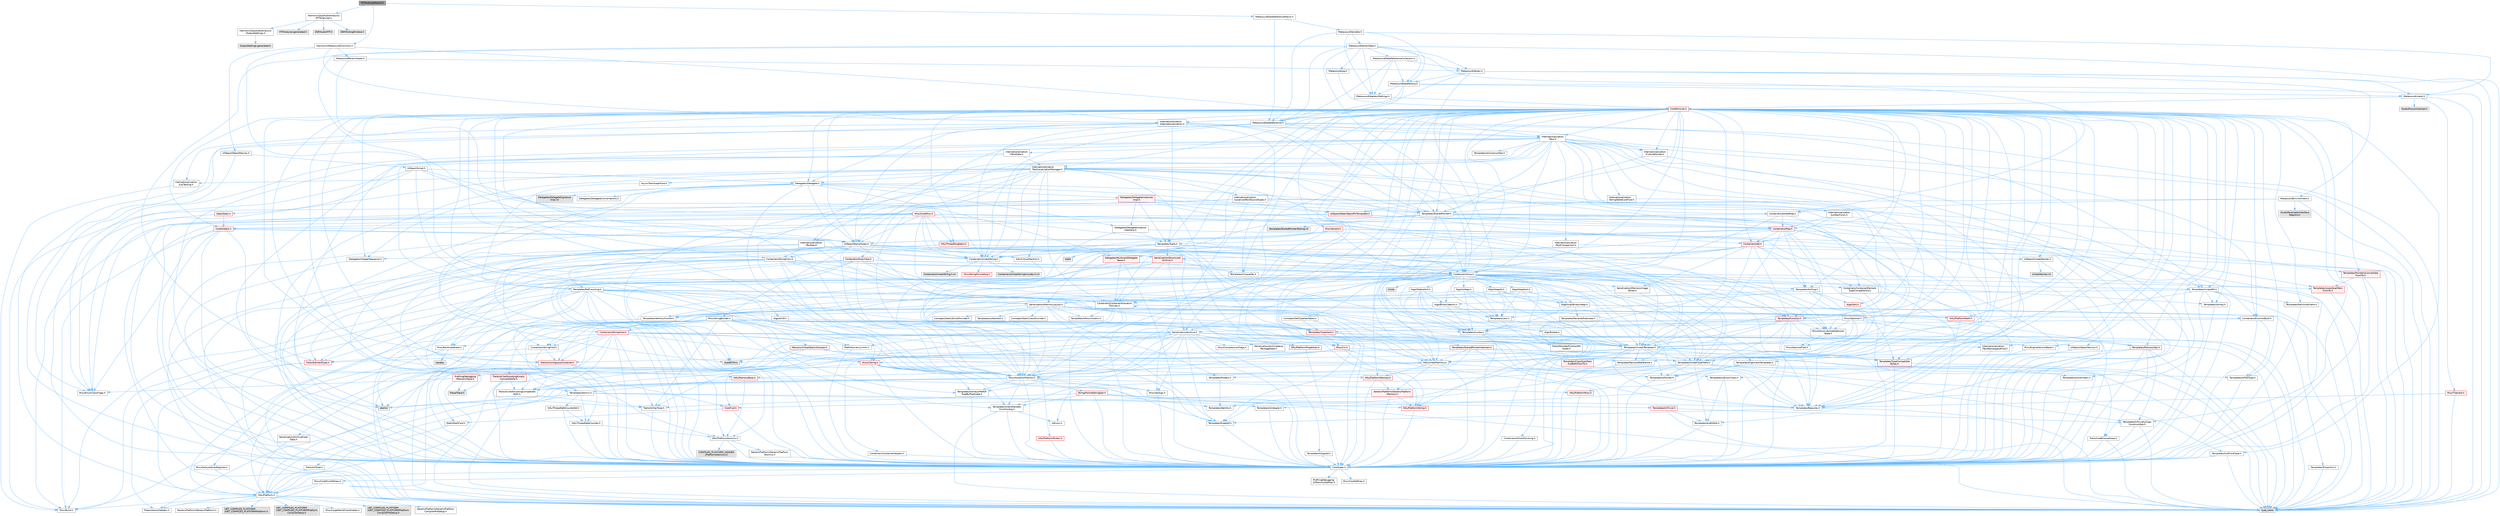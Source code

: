 digraph "FFTAnalyzerResult.h"
{
 // INTERACTIVE_SVG=YES
 // LATEX_PDF_SIZE
  bgcolor="transparent";
  edge [fontname=Helvetica,fontsize=10,labelfontname=Helvetica,labelfontsize=10];
  node [fontname=Helvetica,fontsize=10,shape=box,height=0.2,width=0.4];
  Node1 [id="Node000001",label="FFTAnalyzerResult.h",height=0.2,width=0.4,color="gray40", fillcolor="grey60", style="filled", fontcolor="black",tooltip=" "];
  Node1 -> Node2 [id="edge1_Node000001_Node000002",color="steelblue1",style="solid",tooltip=" "];
  Node2 [id="Node000002",label="HarmonixMetasound/Common.h",height=0.2,width=0.4,color="grey40", fillcolor="white", style="filled",URL="$d3/d79/Plugins_2Runtime_2Harmonix_2Source_2HarmonixMetasound_2Public_2HarmonixMetasound_2Common_8h.html",tooltip=" "];
  Node2 -> Node3 [id="edge2_Node000002_Node000003",color="steelblue1",style="solid",tooltip=" "];
  Node3 [id="Node000003",label="MetasoundParamHelper.h",height=0.2,width=0.4,color="grey40", fillcolor="white", style="filled",URL="$d0/df7/MetasoundParamHelper_8h.html",tooltip=" "];
  Node3 -> Node4 [id="edge3_Node000003_Node000004",color="steelblue1",style="solid",tooltip=" "];
  Node4 [id="Node000004",label="MetasoundVertex.h",height=0.2,width=0.4,color="grey40", fillcolor="white", style="filled",URL="$d5/daf/MetasoundVertex_8h.html",tooltip=" "];
  Node4 -> Node5 [id="edge4_Node000004_Node000005",color="steelblue1",style="solid",tooltip=" "];
  Node5 [id="Node000005",label="Containers/Array.h",height=0.2,width=0.4,color="grey40", fillcolor="white", style="filled",URL="$df/dd0/Array_8h.html",tooltip=" "];
  Node5 -> Node6 [id="edge5_Node000005_Node000006",color="steelblue1",style="solid",tooltip=" "];
  Node6 [id="Node000006",label="CoreTypes.h",height=0.2,width=0.4,color="grey40", fillcolor="white", style="filled",URL="$dc/dec/CoreTypes_8h.html",tooltip=" "];
  Node6 -> Node7 [id="edge6_Node000006_Node000007",color="steelblue1",style="solid",tooltip=" "];
  Node7 [id="Node000007",label="HAL/Platform.h",height=0.2,width=0.4,color="grey40", fillcolor="white", style="filled",URL="$d9/dd0/Platform_8h.html",tooltip=" "];
  Node7 -> Node8 [id="edge7_Node000007_Node000008",color="steelblue1",style="solid",tooltip=" "];
  Node8 [id="Node000008",label="Misc/Build.h",height=0.2,width=0.4,color="grey40", fillcolor="white", style="filled",URL="$d3/dbb/Build_8h.html",tooltip=" "];
  Node7 -> Node9 [id="edge8_Node000007_Node000009",color="steelblue1",style="solid",tooltip=" "];
  Node9 [id="Node000009",label="Misc/LargeWorldCoordinates.h",height=0.2,width=0.4,color="grey40", fillcolor="white", style="filled",URL="$d2/dcb/LargeWorldCoordinates_8h.html",tooltip=" "];
  Node7 -> Node10 [id="edge9_Node000007_Node000010",color="steelblue1",style="solid",tooltip=" "];
  Node10 [id="Node000010",label="type_traits",height=0.2,width=0.4,color="grey60", fillcolor="#E0E0E0", style="filled",tooltip=" "];
  Node7 -> Node11 [id="edge10_Node000007_Node000011",color="steelblue1",style="solid",tooltip=" "];
  Node11 [id="Node000011",label="PreprocessorHelpers.h",height=0.2,width=0.4,color="grey40", fillcolor="white", style="filled",URL="$db/ddb/PreprocessorHelpers_8h.html",tooltip=" "];
  Node7 -> Node12 [id="edge11_Node000007_Node000012",color="steelblue1",style="solid",tooltip=" "];
  Node12 [id="Node000012",label="UBT_COMPILED_PLATFORM\l/UBT_COMPILED_PLATFORMPlatform\lCompilerPreSetup.h",height=0.2,width=0.4,color="grey60", fillcolor="#E0E0E0", style="filled",tooltip=" "];
  Node7 -> Node13 [id="edge12_Node000007_Node000013",color="steelblue1",style="solid",tooltip=" "];
  Node13 [id="Node000013",label="GenericPlatform/GenericPlatform\lCompilerPreSetup.h",height=0.2,width=0.4,color="grey40", fillcolor="white", style="filled",URL="$d9/dc8/GenericPlatformCompilerPreSetup_8h.html",tooltip=" "];
  Node7 -> Node14 [id="edge13_Node000007_Node000014",color="steelblue1",style="solid",tooltip=" "];
  Node14 [id="Node000014",label="GenericPlatform/GenericPlatform.h",height=0.2,width=0.4,color="grey40", fillcolor="white", style="filled",URL="$d6/d84/GenericPlatform_8h.html",tooltip=" "];
  Node7 -> Node15 [id="edge14_Node000007_Node000015",color="steelblue1",style="solid",tooltip=" "];
  Node15 [id="Node000015",label="UBT_COMPILED_PLATFORM\l/UBT_COMPILED_PLATFORMPlatform.h",height=0.2,width=0.4,color="grey60", fillcolor="#E0E0E0", style="filled",tooltip=" "];
  Node7 -> Node16 [id="edge15_Node000007_Node000016",color="steelblue1",style="solid",tooltip=" "];
  Node16 [id="Node000016",label="UBT_COMPILED_PLATFORM\l/UBT_COMPILED_PLATFORMPlatform\lCompilerSetup.h",height=0.2,width=0.4,color="grey60", fillcolor="#E0E0E0", style="filled",tooltip=" "];
  Node6 -> Node17 [id="edge16_Node000006_Node000017",color="steelblue1",style="solid",tooltip=" "];
  Node17 [id="Node000017",label="ProfilingDebugging\l/UMemoryDefines.h",height=0.2,width=0.4,color="grey40", fillcolor="white", style="filled",URL="$d2/da2/UMemoryDefines_8h.html",tooltip=" "];
  Node6 -> Node18 [id="edge17_Node000006_Node000018",color="steelblue1",style="solid",tooltip=" "];
  Node18 [id="Node000018",label="Misc/CoreMiscDefines.h",height=0.2,width=0.4,color="grey40", fillcolor="white", style="filled",URL="$da/d38/CoreMiscDefines_8h.html",tooltip=" "];
  Node18 -> Node7 [id="edge18_Node000018_Node000007",color="steelblue1",style="solid",tooltip=" "];
  Node18 -> Node11 [id="edge19_Node000018_Node000011",color="steelblue1",style="solid",tooltip=" "];
  Node6 -> Node19 [id="edge20_Node000006_Node000019",color="steelblue1",style="solid",tooltip=" "];
  Node19 [id="Node000019",label="Misc/CoreDefines.h",height=0.2,width=0.4,color="grey40", fillcolor="white", style="filled",URL="$d3/dd2/CoreDefines_8h.html",tooltip=" "];
  Node5 -> Node20 [id="edge21_Node000005_Node000020",color="steelblue1",style="solid",tooltip=" "];
  Node20 [id="Node000020",label="Misc/AssertionMacros.h",height=0.2,width=0.4,color="grey40", fillcolor="white", style="filled",URL="$d0/dfa/AssertionMacros_8h.html",tooltip=" "];
  Node20 -> Node6 [id="edge22_Node000020_Node000006",color="steelblue1",style="solid",tooltip=" "];
  Node20 -> Node7 [id="edge23_Node000020_Node000007",color="steelblue1",style="solid",tooltip=" "];
  Node20 -> Node21 [id="edge24_Node000020_Node000021",color="steelblue1",style="solid",tooltip=" "];
  Node21 [id="Node000021",label="HAL/PlatformMisc.h",height=0.2,width=0.4,color="red", fillcolor="#FFF0F0", style="filled",URL="$d0/df5/PlatformMisc_8h.html",tooltip=" "];
  Node21 -> Node6 [id="edge25_Node000021_Node000006",color="steelblue1",style="solid",tooltip=" "];
  Node20 -> Node11 [id="edge26_Node000020_Node000011",color="steelblue1",style="solid",tooltip=" "];
  Node20 -> Node57 [id="edge27_Node000020_Node000057",color="steelblue1",style="solid",tooltip=" "];
  Node57 [id="Node000057",label="Templates/EnableIf.h",height=0.2,width=0.4,color="grey40", fillcolor="white", style="filled",URL="$d7/d60/EnableIf_8h.html",tooltip=" "];
  Node57 -> Node6 [id="edge28_Node000057_Node000006",color="steelblue1",style="solid",tooltip=" "];
  Node20 -> Node58 [id="edge29_Node000020_Node000058",color="steelblue1",style="solid",tooltip=" "];
  Node58 [id="Node000058",label="Templates/IsArrayOrRefOf\lTypeByPredicate.h",height=0.2,width=0.4,color="grey40", fillcolor="white", style="filled",URL="$d6/da1/IsArrayOrRefOfTypeByPredicate_8h.html",tooltip=" "];
  Node58 -> Node6 [id="edge30_Node000058_Node000006",color="steelblue1",style="solid",tooltip=" "];
  Node20 -> Node59 [id="edge31_Node000020_Node000059",color="steelblue1",style="solid",tooltip=" "];
  Node59 [id="Node000059",label="Templates/IsValidVariadic\lFunctionArg.h",height=0.2,width=0.4,color="grey40", fillcolor="white", style="filled",URL="$d0/dc8/IsValidVariadicFunctionArg_8h.html",tooltip=" "];
  Node59 -> Node6 [id="edge32_Node000059_Node000006",color="steelblue1",style="solid",tooltip=" "];
  Node59 -> Node60 [id="edge33_Node000059_Node000060",color="steelblue1",style="solid",tooltip=" "];
  Node60 [id="Node000060",label="IsEnum.h",height=0.2,width=0.4,color="grey40", fillcolor="white", style="filled",URL="$d4/de5/IsEnum_8h.html",tooltip=" "];
  Node59 -> Node10 [id="edge34_Node000059_Node000010",color="steelblue1",style="solid",tooltip=" "];
  Node20 -> Node61 [id="edge35_Node000020_Node000061",color="steelblue1",style="solid",tooltip=" "];
  Node61 [id="Node000061",label="Traits/IsCharEncodingCompatible\lWith.h",height=0.2,width=0.4,color="grey40", fillcolor="white", style="filled",URL="$df/dd1/IsCharEncodingCompatibleWith_8h.html",tooltip=" "];
  Node61 -> Node10 [id="edge36_Node000061_Node000010",color="steelblue1",style="solid",tooltip=" "];
  Node61 -> Node62 [id="edge37_Node000061_Node000062",color="steelblue1",style="solid",tooltip=" "];
  Node62 [id="Node000062",label="Traits/IsCharType.h",height=0.2,width=0.4,color="grey40", fillcolor="white", style="filled",URL="$db/d51/IsCharType_8h.html",tooltip=" "];
  Node62 -> Node6 [id="edge38_Node000062_Node000006",color="steelblue1",style="solid",tooltip=" "];
  Node20 -> Node63 [id="edge39_Node000020_Node000063",color="steelblue1",style="solid",tooltip=" "];
  Node63 [id="Node000063",label="Misc/VarArgs.h",height=0.2,width=0.4,color="grey40", fillcolor="white", style="filled",URL="$d5/d6f/VarArgs_8h.html",tooltip=" "];
  Node63 -> Node6 [id="edge40_Node000063_Node000006",color="steelblue1",style="solid",tooltip=" "];
  Node20 -> Node64 [id="edge41_Node000020_Node000064",color="steelblue1",style="solid",tooltip=" "];
  Node64 [id="Node000064",label="String/FormatStringSan.h",height=0.2,width=0.4,color="red", fillcolor="#FFF0F0", style="filled",URL="$d3/d8b/FormatStringSan_8h.html",tooltip=" "];
  Node64 -> Node10 [id="edge42_Node000064_Node000010",color="steelblue1",style="solid",tooltip=" "];
  Node64 -> Node6 [id="edge43_Node000064_Node000006",color="steelblue1",style="solid",tooltip=" "];
  Node64 -> Node65 [id="edge44_Node000064_Node000065",color="steelblue1",style="solid",tooltip=" "];
  Node65 [id="Node000065",label="Templates/Requires.h",height=0.2,width=0.4,color="grey40", fillcolor="white", style="filled",URL="$dc/d96/Requires_8h.html",tooltip=" "];
  Node65 -> Node57 [id="edge45_Node000065_Node000057",color="steelblue1",style="solid",tooltip=" "];
  Node65 -> Node10 [id="edge46_Node000065_Node000010",color="steelblue1",style="solid",tooltip=" "];
  Node64 -> Node66 [id="edge47_Node000064_Node000066",color="steelblue1",style="solid",tooltip=" "];
  Node66 [id="Node000066",label="Templates/Identity.h",height=0.2,width=0.4,color="grey40", fillcolor="white", style="filled",URL="$d0/dd5/Identity_8h.html",tooltip=" "];
  Node64 -> Node59 [id="edge48_Node000064_Node000059",color="steelblue1",style="solid",tooltip=" "];
  Node64 -> Node62 [id="edge49_Node000064_Node000062",color="steelblue1",style="solid",tooltip=" "];
  Node20 -> Node70 [id="edge50_Node000020_Node000070",color="steelblue1",style="solid",tooltip=" "];
  Node70 [id="Node000070",label="atomic",height=0.2,width=0.4,color="grey60", fillcolor="#E0E0E0", style="filled",tooltip=" "];
  Node5 -> Node71 [id="edge51_Node000005_Node000071",color="steelblue1",style="solid",tooltip=" "];
  Node71 [id="Node000071",label="Misc/IntrusiveUnsetOptional\lState.h",height=0.2,width=0.4,color="grey40", fillcolor="white", style="filled",URL="$d2/d0a/IntrusiveUnsetOptionalState_8h.html",tooltip=" "];
  Node71 -> Node72 [id="edge52_Node000071_Node000072",color="steelblue1",style="solid",tooltip=" "];
  Node72 [id="Node000072",label="Misc/OptionalFwd.h",height=0.2,width=0.4,color="grey40", fillcolor="white", style="filled",URL="$dc/d50/OptionalFwd_8h.html",tooltip=" "];
  Node5 -> Node73 [id="edge53_Node000005_Node000073",color="steelblue1",style="solid",tooltip=" "];
  Node73 [id="Node000073",label="Misc/ReverseIterate.h",height=0.2,width=0.4,color="grey40", fillcolor="white", style="filled",URL="$db/de3/ReverseIterate_8h.html",tooltip=" "];
  Node73 -> Node7 [id="edge54_Node000073_Node000007",color="steelblue1",style="solid",tooltip=" "];
  Node73 -> Node74 [id="edge55_Node000073_Node000074",color="steelblue1",style="solid",tooltip=" "];
  Node74 [id="Node000074",label="iterator",height=0.2,width=0.4,color="grey60", fillcolor="#E0E0E0", style="filled",tooltip=" "];
  Node5 -> Node75 [id="edge56_Node000005_Node000075",color="steelblue1",style="solid",tooltip=" "];
  Node75 [id="Node000075",label="HAL/UnrealMemory.h",height=0.2,width=0.4,color="grey40", fillcolor="white", style="filled",URL="$d9/d96/UnrealMemory_8h.html",tooltip=" "];
  Node75 -> Node6 [id="edge57_Node000075_Node000006",color="steelblue1",style="solid",tooltip=" "];
  Node75 -> Node76 [id="edge58_Node000075_Node000076",color="steelblue1",style="solid",tooltip=" "];
  Node76 [id="Node000076",label="GenericPlatform/GenericPlatform\lMemory.h",height=0.2,width=0.4,color="red", fillcolor="#FFF0F0", style="filled",URL="$dd/d22/GenericPlatformMemory_8h.html",tooltip=" "];
  Node76 -> Node28 [id="edge59_Node000076_Node000028",color="steelblue1",style="solid",tooltip=" "];
  Node28 [id="Node000028",label="CoreFwd.h",height=0.2,width=0.4,color="red", fillcolor="#FFF0F0", style="filled",URL="$d1/d1e/CoreFwd_8h.html",tooltip=" "];
  Node28 -> Node6 [id="edge60_Node000028_Node000006",color="steelblue1",style="solid",tooltip=" "];
  Node28 -> Node30 [id="edge61_Node000028_Node000030",color="steelblue1",style="solid",tooltip=" "];
  Node30 [id="Node000030",label="Math/MathFwd.h",height=0.2,width=0.4,color="grey40", fillcolor="white", style="filled",URL="$d2/d10/MathFwd_8h.html",tooltip=" "];
  Node30 -> Node7 [id="edge62_Node000030_Node000007",color="steelblue1",style="solid",tooltip=" "];
  Node76 -> Node6 [id="edge63_Node000076_Node000006",color="steelblue1",style="solid",tooltip=" "];
  Node76 -> Node77 [id="edge64_Node000076_Node000077",color="steelblue1",style="solid",tooltip=" "];
  Node77 [id="Node000077",label="HAL/PlatformString.h",height=0.2,width=0.4,color="red", fillcolor="#FFF0F0", style="filled",URL="$db/db5/PlatformString_8h.html",tooltip=" "];
  Node77 -> Node6 [id="edge65_Node000077_Node000006",color="steelblue1",style="solid",tooltip=" "];
  Node75 -> Node79 [id="edge66_Node000075_Node000079",color="steelblue1",style="solid",tooltip=" "];
  Node79 [id="Node000079",label="HAL/MemoryBase.h",height=0.2,width=0.4,color="red", fillcolor="#FFF0F0", style="filled",URL="$d6/d9f/MemoryBase_8h.html",tooltip=" "];
  Node79 -> Node6 [id="edge67_Node000079_Node000006",color="steelblue1",style="solid",tooltip=" "];
  Node79 -> Node50 [id="edge68_Node000079_Node000050",color="steelblue1",style="solid",tooltip=" "];
  Node50 [id="Node000050",label="HAL/PlatformAtomics.h",height=0.2,width=0.4,color="grey40", fillcolor="white", style="filled",URL="$d3/d36/PlatformAtomics_8h.html",tooltip=" "];
  Node50 -> Node6 [id="edge69_Node000050_Node000006",color="steelblue1",style="solid",tooltip=" "];
  Node50 -> Node51 [id="edge70_Node000050_Node000051",color="steelblue1",style="solid",tooltip=" "];
  Node51 [id="Node000051",label="GenericPlatform/GenericPlatform\lAtomics.h",height=0.2,width=0.4,color="grey40", fillcolor="white", style="filled",URL="$da/d72/GenericPlatformAtomics_8h.html",tooltip=" "];
  Node51 -> Node6 [id="edge71_Node000051_Node000006",color="steelblue1",style="solid",tooltip=" "];
  Node50 -> Node52 [id="edge72_Node000050_Node000052",color="steelblue1",style="solid",tooltip=" "];
  Node52 [id="Node000052",label="COMPILED_PLATFORM_HEADER\l(PlatformAtomics.h)",height=0.2,width=0.4,color="grey60", fillcolor="#E0E0E0", style="filled",tooltip=" "];
  Node79 -> Node83 [id="edge73_Node000079_Node000083",color="steelblue1",style="solid",tooltip=" "];
  Node83 [id="Node000083",label="Templates/Atomic.h",height=0.2,width=0.4,color="grey40", fillcolor="white", style="filled",URL="$d3/d91/Atomic_8h.html",tooltip=" "];
  Node83 -> Node84 [id="edge74_Node000083_Node000084",color="steelblue1",style="solid",tooltip=" "];
  Node84 [id="Node000084",label="HAL/ThreadSafeCounter.h",height=0.2,width=0.4,color="grey40", fillcolor="white", style="filled",URL="$dc/dc9/ThreadSafeCounter_8h.html",tooltip=" "];
  Node84 -> Node6 [id="edge75_Node000084_Node000006",color="steelblue1",style="solid",tooltip=" "];
  Node84 -> Node50 [id="edge76_Node000084_Node000050",color="steelblue1",style="solid",tooltip=" "];
  Node83 -> Node85 [id="edge77_Node000083_Node000085",color="steelblue1",style="solid",tooltip=" "];
  Node85 [id="Node000085",label="HAL/ThreadSafeCounter64.h",height=0.2,width=0.4,color="grey40", fillcolor="white", style="filled",URL="$d0/d12/ThreadSafeCounter64_8h.html",tooltip=" "];
  Node85 -> Node6 [id="edge78_Node000085_Node000006",color="steelblue1",style="solid",tooltip=" "];
  Node85 -> Node84 [id="edge79_Node000085_Node000084",color="steelblue1",style="solid",tooltip=" "];
  Node83 -> Node86 [id="edge80_Node000083_Node000086",color="steelblue1",style="solid",tooltip=" "];
  Node86 [id="Node000086",label="Templates/IsIntegral.h",height=0.2,width=0.4,color="grey40", fillcolor="white", style="filled",URL="$da/d64/IsIntegral_8h.html",tooltip=" "];
  Node86 -> Node6 [id="edge81_Node000086_Node000006",color="steelblue1",style="solid",tooltip=" "];
  Node83 -> Node87 [id="edge82_Node000083_Node000087",color="steelblue1",style="solid",tooltip=" "];
  Node87 [id="Node000087",label="Templates/IsTrivial.h",height=0.2,width=0.4,color="red", fillcolor="#FFF0F0", style="filled",URL="$da/d4c/IsTrivial_8h.html",tooltip=" "];
  Node87 -> Node88 [id="edge83_Node000087_Node000088",color="steelblue1",style="solid",tooltip=" "];
  Node88 [id="Node000088",label="Templates/AndOrNot.h",height=0.2,width=0.4,color="grey40", fillcolor="white", style="filled",URL="$db/d0a/AndOrNot_8h.html",tooltip=" "];
  Node88 -> Node6 [id="edge84_Node000088_Node000006",color="steelblue1",style="solid",tooltip=" "];
  Node87 -> Node89 [id="edge85_Node000087_Node000089",color="steelblue1",style="solid",tooltip=" "];
  Node89 [id="Node000089",label="Templates/IsTriviallyCopy\lConstructible.h",height=0.2,width=0.4,color="grey40", fillcolor="white", style="filled",URL="$d3/d78/IsTriviallyCopyConstructible_8h.html",tooltip=" "];
  Node89 -> Node6 [id="edge86_Node000089_Node000006",color="steelblue1",style="solid",tooltip=" "];
  Node89 -> Node10 [id="edge87_Node000089_Node000010",color="steelblue1",style="solid",tooltip=" "];
  Node87 -> Node10 [id="edge88_Node000087_Node000010",color="steelblue1",style="solid",tooltip=" "];
  Node83 -> Node91 [id="edge89_Node000083_Node000091",color="steelblue1",style="solid",tooltip=" "];
  Node91 [id="Node000091",label="Traits/IntType.h",height=0.2,width=0.4,color="grey40", fillcolor="white", style="filled",URL="$d7/deb/IntType_8h.html",tooltip=" "];
  Node91 -> Node7 [id="edge90_Node000091_Node000007",color="steelblue1",style="solid",tooltip=" "];
  Node83 -> Node70 [id="edge91_Node000083_Node000070",color="steelblue1",style="solid",tooltip=" "];
  Node75 -> Node92 [id="edge92_Node000075_Node000092",color="steelblue1",style="solid",tooltip=" "];
  Node92 [id="Node000092",label="HAL/PlatformMemory.h",height=0.2,width=0.4,color="red", fillcolor="#FFF0F0", style="filled",URL="$de/d68/PlatformMemory_8h.html",tooltip=" "];
  Node92 -> Node6 [id="edge93_Node000092_Node000006",color="steelblue1",style="solid",tooltip=" "];
  Node92 -> Node76 [id="edge94_Node000092_Node000076",color="steelblue1",style="solid",tooltip=" "];
  Node75 -> Node94 [id="edge95_Node000075_Node000094",color="steelblue1",style="solid",tooltip=" "];
  Node94 [id="Node000094",label="ProfilingDebugging\l/MemoryTrace.h",height=0.2,width=0.4,color="red", fillcolor="#FFF0F0", style="filled",URL="$da/dd7/MemoryTrace_8h.html",tooltip=" "];
  Node94 -> Node7 [id="edge96_Node000094_Node000007",color="steelblue1",style="solid",tooltip=" "];
  Node94 -> Node45 [id="edge97_Node000094_Node000045",color="steelblue1",style="solid",tooltip=" "];
  Node45 [id="Node000045",label="Misc/EnumClassFlags.h",height=0.2,width=0.4,color="grey40", fillcolor="white", style="filled",URL="$d8/de7/EnumClassFlags_8h.html",tooltip=" "];
  Node94 -> Node56 [id="edge98_Node000094_Node000056",color="steelblue1",style="solid",tooltip=" "];
  Node56 [id="Node000056",label="Trace/Trace.h",height=0.2,width=0.4,color="grey60", fillcolor="#E0E0E0", style="filled",tooltip=" "];
  Node75 -> Node95 [id="edge99_Node000075_Node000095",color="steelblue1",style="solid",tooltip=" "];
  Node95 [id="Node000095",label="Templates/IsPointer.h",height=0.2,width=0.4,color="grey40", fillcolor="white", style="filled",URL="$d7/d05/IsPointer_8h.html",tooltip=" "];
  Node95 -> Node6 [id="edge100_Node000095_Node000006",color="steelblue1",style="solid",tooltip=" "];
  Node5 -> Node96 [id="edge101_Node000005_Node000096",color="steelblue1",style="solid",tooltip=" "];
  Node96 [id="Node000096",label="Templates/UnrealTypeTraits.h",height=0.2,width=0.4,color="grey40", fillcolor="white", style="filled",URL="$d2/d2d/UnrealTypeTraits_8h.html",tooltip=" "];
  Node96 -> Node6 [id="edge102_Node000096_Node000006",color="steelblue1",style="solid",tooltip=" "];
  Node96 -> Node95 [id="edge103_Node000096_Node000095",color="steelblue1",style="solid",tooltip=" "];
  Node96 -> Node20 [id="edge104_Node000096_Node000020",color="steelblue1",style="solid",tooltip=" "];
  Node96 -> Node88 [id="edge105_Node000096_Node000088",color="steelblue1",style="solid",tooltip=" "];
  Node96 -> Node57 [id="edge106_Node000096_Node000057",color="steelblue1",style="solid",tooltip=" "];
  Node96 -> Node97 [id="edge107_Node000096_Node000097",color="steelblue1",style="solid",tooltip=" "];
  Node97 [id="Node000097",label="Templates/IsArithmetic.h",height=0.2,width=0.4,color="grey40", fillcolor="white", style="filled",URL="$d2/d5d/IsArithmetic_8h.html",tooltip=" "];
  Node97 -> Node6 [id="edge108_Node000097_Node000006",color="steelblue1",style="solid",tooltip=" "];
  Node96 -> Node60 [id="edge109_Node000096_Node000060",color="steelblue1",style="solid",tooltip=" "];
  Node96 -> Node98 [id="edge110_Node000096_Node000098",color="steelblue1",style="solid",tooltip=" "];
  Node98 [id="Node000098",label="Templates/Models.h",height=0.2,width=0.4,color="grey40", fillcolor="white", style="filled",URL="$d3/d0c/Models_8h.html",tooltip=" "];
  Node98 -> Node66 [id="edge111_Node000098_Node000066",color="steelblue1",style="solid",tooltip=" "];
  Node96 -> Node99 [id="edge112_Node000096_Node000099",color="steelblue1",style="solid",tooltip=" "];
  Node99 [id="Node000099",label="Templates/IsPODType.h",height=0.2,width=0.4,color="grey40", fillcolor="white", style="filled",URL="$d7/db1/IsPODType_8h.html",tooltip=" "];
  Node99 -> Node6 [id="edge113_Node000099_Node000006",color="steelblue1",style="solid",tooltip=" "];
  Node96 -> Node100 [id="edge114_Node000096_Node000100",color="steelblue1",style="solid",tooltip=" "];
  Node100 [id="Node000100",label="Templates/IsUECoreType.h",height=0.2,width=0.4,color="grey40", fillcolor="white", style="filled",URL="$d1/db8/IsUECoreType_8h.html",tooltip=" "];
  Node100 -> Node6 [id="edge115_Node000100_Node000006",color="steelblue1",style="solid",tooltip=" "];
  Node100 -> Node10 [id="edge116_Node000100_Node000010",color="steelblue1",style="solid",tooltip=" "];
  Node96 -> Node89 [id="edge117_Node000096_Node000089",color="steelblue1",style="solid",tooltip=" "];
  Node5 -> Node101 [id="edge118_Node000005_Node000101",color="steelblue1",style="solid",tooltip=" "];
  Node101 [id="Node000101",label="Templates/UnrealTemplate.h",height=0.2,width=0.4,color="grey40", fillcolor="white", style="filled",URL="$d4/d24/UnrealTemplate_8h.html",tooltip=" "];
  Node101 -> Node6 [id="edge119_Node000101_Node000006",color="steelblue1",style="solid",tooltip=" "];
  Node101 -> Node95 [id="edge120_Node000101_Node000095",color="steelblue1",style="solid",tooltip=" "];
  Node101 -> Node75 [id="edge121_Node000101_Node000075",color="steelblue1",style="solid",tooltip=" "];
  Node101 -> Node102 [id="edge122_Node000101_Node000102",color="steelblue1",style="solid",tooltip=" "];
  Node102 [id="Node000102",label="Templates/CopyQualifiers\lAndRefsFromTo.h",height=0.2,width=0.4,color="red", fillcolor="#FFF0F0", style="filled",URL="$d3/db3/CopyQualifiersAndRefsFromTo_8h.html",tooltip=" "];
  Node101 -> Node96 [id="edge123_Node000101_Node000096",color="steelblue1",style="solid",tooltip=" "];
  Node101 -> Node104 [id="edge124_Node000101_Node000104",color="steelblue1",style="solid",tooltip=" "];
  Node104 [id="Node000104",label="Templates/RemoveReference.h",height=0.2,width=0.4,color="grey40", fillcolor="white", style="filled",URL="$da/dbe/RemoveReference_8h.html",tooltip=" "];
  Node104 -> Node6 [id="edge125_Node000104_Node000006",color="steelblue1",style="solid",tooltip=" "];
  Node101 -> Node65 [id="edge126_Node000101_Node000065",color="steelblue1",style="solid",tooltip=" "];
  Node101 -> Node105 [id="edge127_Node000101_Node000105",color="steelblue1",style="solid",tooltip=" "];
  Node105 [id="Node000105",label="Templates/TypeCompatible\lBytes.h",height=0.2,width=0.4,color="red", fillcolor="#FFF0F0", style="filled",URL="$df/d0a/TypeCompatibleBytes_8h.html",tooltip=" "];
  Node105 -> Node6 [id="edge128_Node000105_Node000006",color="steelblue1",style="solid",tooltip=" "];
  Node105 -> Node10 [id="edge129_Node000105_Node000010",color="steelblue1",style="solid",tooltip=" "];
  Node101 -> Node66 [id="edge130_Node000101_Node000066",color="steelblue1",style="solid",tooltip=" "];
  Node101 -> Node26 [id="edge131_Node000101_Node000026",color="steelblue1",style="solid",tooltip=" "];
  Node26 [id="Node000026",label="Traits/IsContiguousContainer.h",height=0.2,width=0.4,color="red", fillcolor="#FFF0F0", style="filled",URL="$d5/d3c/IsContiguousContainer_8h.html",tooltip=" "];
  Node26 -> Node6 [id="edge132_Node000026_Node000006",color="steelblue1",style="solid",tooltip=" "];
  Node101 -> Node106 [id="edge133_Node000101_Node000106",color="steelblue1",style="solid",tooltip=" "];
  Node106 [id="Node000106",label="Traits/UseBitwiseSwap.h",height=0.2,width=0.4,color="grey40", fillcolor="white", style="filled",URL="$db/df3/UseBitwiseSwap_8h.html",tooltip=" "];
  Node106 -> Node6 [id="edge134_Node000106_Node000006",color="steelblue1",style="solid",tooltip=" "];
  Node106 -> Node10 [id="edge135_Node000106_Node000010",color="steelblue1",style="solid",tooltip=" "];
  Node101 -> Node10 [id="edge136_Node000101_Node000010",color="steelblue1",style="solid",tooltip=" "];
  Node5 -> Node107 [id="edge137_Node000005_Node000107",color="steelblue1",style="solid",tooltip=" "];
  Node107 [id="Node000107",label="Containers/AllowShrinking.h",height=0.2,width=0.4,color="grey40", fillcolor="white", style="filled",URL="$d7/d1a/AllowShrinking_8h.html",tooltip=" "];
  Node107 -> Node6 [id="edge138_Node000107_Node000006",color="steelblue1",style="solid",tooltip=" "];
  Node5 -> Node108 [id="edge139_Node000005_Node000108",color="steelblue1",style="solid",tooltip=" "];
  Node108 [id="Node000108",label="Containers/ContainerAllocation\lPolicies.h",height=0.2,width=0.4,color="grey40", fillcolor="white", style="filled",URL="$d7/dff/ContainerAllocationPolicies_8h.html",tooltip=" "];
  Node108 -> Node6 [id="edge140_Node000108_Node000006",color="steelblue1",style="solid",tooltip=" "];
  Node108 -> Node109 [id="edge141_Node000108_Node000109",color="steelblue1",style="solid",tooltip=" "];
  Node109 [id="Node000109",label="Containers/ContainerHelpers.h",height=0.2,width=0.4,color="grey40", fillcolor="white", style="filled",URL="$d7/d33/ContainerHelpers_8h.html",tooltip=" "];
  Node109 -> Node6 [id="edge142_Node000109_Node000006",color="steelblue1",style="solid",tooltip=" "];
  Node108 -> Node108 [id="edge143_Node000108_Node000108",color="steelblue1",style="solid",tooltip=" "];
  Node108 -> Node110 [id="edge144_Node000108_Node000110",color="steelblue1",style="solid",tooltip=" "];
  Node110 [id="Node000110",label="HAL/PlatformMath.h",height=0.2,width=0.4,color="red", fillcolor="#FFF0F0", style="filled",URL="$dc/d53/PlatformMath_8h.html",tooltip=" "];
  Node110 -> Node6 [id="edge145_Node000110_Node000006",color="steelblue1",style="solid",tooltip=" "];
  Node108 -> Node75 [id="edge146_Node000108_Node000075",color="steelblue1",style="solid",tooltip=" "];
  Node108 -> Node43 [id="edge147_Node000108_Node000043",color="steelblue1",style="solid",tooltip=" "];
  Node43 [id="Node000043",label="Math/NumericLimits.h",height=0.2,width=0.4,color="grey40", fillcolor="white", style="filled",URL="$df/d1b/NumericLimits_8h.html",tooltip=" "];
  Node43 -> Node6 [id="edge148_Node000043_Node000006",color="steelblue1",style="solid",tooltip=" "];
  Node108 -> Node20 [id="edge149_Node000108_Node000020",color="steelblue1",style="solid",tooltip=" "];
  Node108 -> Node118 [id="edge150_Node000108_Node000118",color="steelblue1",style="solid",tooltip=" "];
  Node118 [id="Node000118",label="Templates/IsPolymorphic.h",height=0.2,width=0.4,color="grey40", fillcolor="white", style="filled",URL="$dc/d20/IsPolymorphic_8h.html",tooltip=" "];
  Node108 -> Node119 [id="edge151_Node000108_Node000119",color="steelblue1",style="solid",tooltip=" "];
  Node119 [id="Node000119",label="Templates/MemoryOps.h",height=0.2,width=0.4,color="red", fillcolor="#FFF0F0", style="filled",URL="$db/dea/MemoryOps_8h.html",tooltip=" "];
  Node119 -> Node6 [id="edge152_Node000119_Node000006",color="steelblue1",style="solid",tooltip=" "];
  Node119 -> Node75 [id="edge153_Node000119_Node000075",color="steelblue1",style="solid",tooltip=" "];
  Node119 -> Node89 [id="edge154_Node000119_Node000089",color="steelblue1",style="solid",tooltip=" "];
  Node119 -> Node65 [id="edge155_Node000119_Node000065",color="steelblue1",style="solid",tooltip=" "];
  Node119 -> Node96 [id="edge156_Node000119_Node000096",color="steelblue1",style="solid",tooltip=" "];
  Node119 -> Node106 [id="edge157_Node000119_Node000106",color="steelblue1",style="solid",tooltip=" "];
  Node119 -> Node10 [id="edge158_Node000119_Node000010",color="steelblue1",style="solid",tooltip=" "];
  Node108 -> Node105 [id="edge159_Node000108_Node000105",color="steelblue1",style="solid",tooltip=" "];
  Node108 -> Node10 [id="edge160_Node000108_Node000010",color="steelblue1",style="solid",tooltip=" "];
  Node5 -> Node120 [id="edge161_Node000005_Node000120",color="steelblue1",style="solid",tooltip=" "];
  Node120 [id="Node000120",label="Containers/ContainerElement\lTypeCompatibility.h",height=0.2,width=0.4,color="grey40", fillcolor="white", style="filled",URL="$df/ddf/ContainerElementTypeCompatibility_8h.html",tooltip=" "];
  Node120 -> Node6 [id="edge162_Node000120_Node000006",color="steelblue1",style="solid",tooltip=" "];
  Node120 -> Node96 [id="edge163_Node000120_Node000096",color="steelblue1",style="solid",tooltip=" "];
  Node5 -> Node121 [id="edge164_Node000005_Node000121",color="steelblue1",style="solid",tooltip=" "];
  Node121 [id="Node000121",label="Serialization/Archive.h",height=0.2,width=0.4,color="grey40", fillcolor="white", style="filled",URL="$d7/d3b/Archive_8h.html",tooltip=" "];
  Node121 -> Node28 [id="edge165_Node000121_Node000028",color="steelblue1",style="solid",tooltip=" "];
  Node121 -> Node6 [id="edge166_Node000121_Node000006",color="steelblue1",style="solid",tooltip=" "];
  Node121 -> Node122 [id="edge167_Node000121_Node000122",color="steelblue1",style="solid",tooltip=" "];
  Node122 [id="Node000122",label="HAL/PlatformProperties.h",height=0.2,width=0.4,color="red", fillcolor="#FFF0F0", style="filled",URL="$d9/db0/PlatformProperties_8h.html",tooltip=" "];
  Node122 -> Node6 [id="edge168_Node000122_Node000006",color="steelblue1",style="solid",tooltip=" "];
  Node121 -> Node125 [id="edge169_Node000121_Node000125",color="steelblue1",style="solid",tooltip=" "];
  Node125 [id="Node000125",label="Internationalization\l/TextNamespaceFwd.h",height=0.2,width=0.4,color="grey40", fillcolor="white", style="filled",URL="$d8/d97/TextNamespaceFwd_8h.html",tooltip=" "];
  Node125 -> Node6 [id="edge170_Node000125_Node000006",color="steelblue1",style="solid",tooltip=" "];
  Node121 -> Node30 [id="edge171_Node000121_Node000030",color="steelblue1",style="solid",tooltip=" "];
  Node121 -> Node20 [id="edge172_Node000121_Node000020",color="steelblue1",style="solid",tooltip=" "];
  Node121 -> Node8 [id="edge173_Node000121_Node000008",color="steelblue1",style="solid",tooltip=" "];
  Node121 -> Node44 [id="edge174_Node000121_Node000044",color="steelblue1",style="solid",tooltip=" "];
  Node44 [id="Node000044",label="Misc/CompressionFlags.h",height=0.2,width=0.4,color="grey40", fillcolor="white", style="filled",URL="$d9/d76/CompressionFlags_8h.html",tooltip=" "];
  Node121 -> Node126 [id="edge175_Node000121_Node000126",color="steelblue1",style="solid",tooltip=" "];
  Node126 [id="Node000126",label="Misc/EngineVersionBase.h",height=0.2,width=0.4,color="grey40", fillcolor="white", style="filled",URL="$d5/d2b/EngineVersionBase_8h.html",tooltip=" "];
  Node126 -> Node6 [id="edge176_Node000126_Node000006",color="steelblue1",style="solid",tooltip=" "];
  Node121 -> Node63 [id="edge177_Node000121_Node000063",color="steelblue1",style="solid",tooltip=" "];
  Node121 -> Node127 [id="edge178_Node000121_Node000127",color="steelblue1",style="solid",tooltip=" "];
  Node127 [id="Node000127",label="Serialization/ArchiveCook\lData.h",height=0.2,width=0.4,color="grey40", fillcolor="white", style="filled",URL="$dc/db6/ArchiveCookData_8h.html",tooltip=" "];
  Node127 -> Node7 [id="edge179_Node000127_Node000007",color="steelblue1",style="solid",tooltip=" "];
  Node121 -> Node128 [id="edge180_Node000121_Node000128",color="steelblue1",style="solid",tooltip=" "];
  Node128 [id="Node000128",label="Serialization/ArchiveSave\lPackageData.h",height=0.2,width=0.4,color="grey40", fillcolor="white", style="filled",URL="$d1/d37/ArchiveSavePackageData_8h.html",tooltip=" "];
  Node121 -> Node57 [id="edge181_Node000121_Node000057",color="steelblue1",style="solid",tooltip=" "];
  Node121 -> Node58 [id="edge182_Node000121_Node000058",color="steelblue1",style="solid",tooltip=" "];
  Node121 -> Node129 [id="edge183_Node000121_Node000129",color="steelblue1",style="solid",tooltip=" "];
  Node129 [id="Node000129",label="Templates/IsEnumClass.h",height=0.2,width=0.4,color="grey40", fillcolor="white", style="filled",URL="$d7/d15/IsEnumClass_8h.html",tooltip=" "];
  Node129 -> Node6 [id="edge184_Node000129_Node000006",color="steelblue1",style="solid",tooltip=" "];
  Node129 -> Node88 [id="edge185_Node000129_Node000088",color="steelblue1",style="solid",tooltip=" "];
  Node121 -> Node115 [id="edge186_Node000121_Node000115",color="steelblue1",style="solid",tooltip=" "];
  Node115 [id="Node000115",label="Templates/IsSigned.h",height=0.2,width=0.4,color="grey40", fillcolor="white", style="filled",URL="$d8/dd8/IsSigned_8h.html",tooltip=" "];
  Node115 -> Node6 [id="edge187_Node000115_Node000006",color="steelblue1",style="solid",tooltip=" "];
  Node121 -> Node59 [id="edge188_Node000121_Node000059",color="steelblue1",style="solid",tooltip=" "];
  Node121 -> Node101 [id="edge189_Node000121_Node000101",color="steelblue1",style="solid",tooltip=" "];
  Node121 -> Node61 [id="edge190_Node000121_Node000061",color="steelblue1",style="solid",tooltip=" "];
  Node121 -> Node130 [id="edge191_Node000121_Node000130",color="steelblue1",style="solid",tooltip=" "];
  Node130 [id="Node000130",label="UObject/ObjectVersion.h",height=0.2,width=0.4,color="grey40", fillcolor="white", style="filled",URL="$da/d63/ObjectVersion_8h.html",tooltip=" "];
  Node130 -> Node6 [id="edge192_Node000130_Node000006",color="steelblue1",style="solid",tooltip=" "];
  Node5 -> Node131 [id="edge193_Node000005_Node000131",color="steelblue1",style="solid",tooltip=" "];
  Node131 [id="Node000131",label="Serialization/MemoryImage\lWriter.h",height=0.2,width=0.4,color="grey40", fillcolor="white", style="filled",URL="$d0/d08/MemoryImageWriter_8h.html",tooltip=" "];
  Node131 -> Node6 [id="edge194_Node000131_Node000006",color="steelblue1",style="solid",tooltip=" "];
  Node131 -> Node132 [id="edge195_Node000131_Node000132",color="steelblue1",style="solid",tooltip=" "];
  Node132 [id="Node000132",label="Serialization/MemoryLayout.h",height=0.2,width=0.4,color="grey40", fillcolor="white", style="filled",URL="$d7/d66/MemoryLayout_8h.html",tooltip=" "];
  Node132 -> Node133 [id="edge196_Node000132_Node000133",color="steelblue1",style="solid",tooltip=" "];
  Node133 [id="Node000133",label="Concepts/StaticClassProvider.h",height=0.2,width=0.4,color="grey40", fillcolor="white", style="filled",URL="$dd/d83/StaticClassProvider_8h.html",tooltip=" "];
  Node132 -> Node134 [id="edge197_Node000132_Node000134",color="steelblue1",style="solid",tooltip=" "];
  Node134 [id="Node000134",label="Concepts/StaticStructProvider.h",height=0.2,width=0.4,color="grey40", fillcolor="white", style="filled",URL="$d5/d77/StaticStructProvider_8h.html",tooltip=" "];
  Node132 -> Node135 [id="edge198_Node000132_Node000135",color="steelblue1",style="solid",tooltip=" "];
  Node135 [id="Node000135",label="Containers/EnumAsByte.h",height=0.2,width=0.4,color="grey40", fillcolor="white", style="filled",URL="$d6/d9a/EnumAsByte_8h.html",tooltip=" "];
  Node135 -> Node6 [id="edge199_Node000135_Node000006",color="steelblue1",style="solid",tooltip=" "];
  Node135 -> Node99 [id="edge200_Node000135_Node000099",color="steelblue1",style="solid",tooltip=" "];
  Node135 -> Node136 [id="edge201_Node000135_Node000136",color="steelblue1",style="solid",tooltip=" "];
  Node136 [id="Node000136",label="Templates/TypeHash.h",height=0.2,width=0.4,color="red", fillcolor="#FFF0F0", style="filled",URL="$d1/d62/TypeHash_8h.html",tooltip=" "];
  Node136 -> Node6 [id="edge202_Node000136_Node000006",color="steelblue1",style="solid",tooltip=" "];
  Node136 -> Node65 [id="edge203_Node000136_Node000065",color="steelblue1",style="solid",tooltip=" "];
  Node136 -> Node137 [id="edge204_Node000136_Node000137",color="steelblue1",style="solid",tooltip=" "];
  Node137 [id="Node000137",label="Misc/Crc.h",height=0.2,width=0.4,color="red", fillcolor="#FFF0F0", style="filled",URL="$d4/dd2/Crc_8h.html",tooltip=" "];
  Node137 -> Node6 [id="edge205_Node000137_Node000006",color="steelblue1",style="solid",tooltip=" "];
  Node137 -> Node77 [id="edge206_Node000137_Node000077",color="steelblue1",style="solid",tooltip=" "];
  Node137 -> Node20 [id="edge207_Node000137_Node000020",color="steelblue1",style="solid",tooltip=" "];
  Node137 -> Node138 [id="edge208_Node000137_Node000138",color="steelblue1",style="solid",tooltip=" "];
  Node138 [id="Node000138",label="Misc/CString.h",height=0.2,width=0.4,color="red", fillcolor="#FFF0F0", style="filled",URL="$d2/d49/CString_8h.html",tooltip=" "];
  Node138 -> Node6 [id="edge209_Node000138_Node000006",color="steelblue1",style="solid",tooltip=" "];
  Node138 -> Node77 [id="edge210_Node000138_Node000077",color="steelblue1",style="solid",tooltip=" "];
  Node138 -> Node20 [id="edge211_Node000138_Node000020",color="steelblue1",style="solid",tooltip=" "];
  Node138 -> Node63 [id="edge212_Node000138_Node000063",color="steelblue1",style="solid",tooltip=" "];
  Node138 -> Node58 [id="edge213_Node000138_Node000058",color="steelblue1",style="solid",tooltip=" "];
  Node138 -> Node59 [id="edge214_Node000138_Node000059",color="steelblue1",style="solid",tooltip=" "];
  Node138 -> Node61 [id="edge215_Node000138_Node000061",color="steelblue1",style="solid",tooltip=" "];
  Node137 -> Node96 [id="edge216_Node000137_Node000096",color="steelblue1",style="solid",tooltip=" "];
  Node137 -> Node62 [id="edge217_Node000137_Node000062",color="steelblue1",style="solid",tooltip=" "];
  Node136 -> Node10 [id="edge218_Node000136_Node000010",color="steelblue1",style="solid",tooltip=" "];
  Node132 -> Node23 [id="edge219_Node000132_Node000023",color="steelblue1",style="solid",tooltip=" "];
  Node23 [id="Node000023",label="Containers/StringFwd.h",height=0.2,width=0.4,color="grey40", fillcolor="white", style="filled",URL="$df/d37/StringFwd_8h.html",tooltip=" "];
  Node23 -> Node6 [id="edge220_Node000023_Node000006",color="steelblue1",style="solid",tooltip=" "];
  Node23 -> Node24 [id="edge221_Node000023_Node000024",color="steelblue1",style="solid",tooltip=" "];
  Node24 [id="Node000024",label="Traits/ElementType.h",height=0.2,width=0.4,color="red", fillcolor="#FFF0F0", style="filled",URL="$d5/d4f/ElementType_8h.html",tooltip=" "];
  Node24 -> Node7 [id="edge222_Node000024_Node000007",color="steelblue1",style="solid",tooltip=" "];
  Node24 -> Node10 [id="edge223_Node000024_Node000010",color="steelblue1",style="solid",tooltip=" "];
  Node23 -> Node26 [id="edge224_Node000023_Node000026",color="steelblue1",style="solid",tooltip=" "];
  Node132 -> Node75 [id="edge225_Node000132_Node000075",color="steelblue1",style="solid",tooltip=" "];
  Node132 -> Node143 [id="edge226_Node000132_Node000143",color="steelblue1",style="solid",tooltip=" "];
  Node143 [id="Node000143",label="Misc/DelayedAutoRegister.h",height=0.2,width=0.4,color="grey40", fillcolor="white", style="filled",URL="$d1/dda/DelayedAutoRegister_8h.html",tooltip=" "];
  Node143 -> Node7 [id="edge227_Node000143_Node000007",color="steelblue1",style="solid",tooltip=" "];
  Node132 -> Node57 [id="edge228_Node000132_Node000057",color="steelblue1",style="solid",tooltip=" "];
  Node132 -> Node144 [id="edge229_Node000132_Node000144",color="steelblue1",style="solid",tooltip=" "];
  Node144 [id="Node000144",label="Templates/IsAbstract.h",height=0.2,width=0.4,color="grey40", fillcolor="white", style="filled",URL="$d8/db7/IsAbstract_8h.html",tooltip=" "];
  Node132 -> Node118 [id="edge230_Node000132_Node000118",color="steelblue1",style="solid",tooltip=" "];
  Node132 -> Node98 [id="edge231_Node000132_Node000098",color="steelblue1",style="solid",tooltip=" "];
  Node132 -> Node101 [id="edge232_Node000132_Node000101",color="steelblue1",style="solid",tooltip=" "];
  Node5 -> Node145 [id="edge233_Node000005_Node000145",color="steelblue1",style="solid",tooltip=" "];
  Node145 [id="Node000145",label="Algo/Heapify.h",height=0.2,width=0.4,color="grey40", fillcolor="white", style="filled",URL="$d0/d2a/Heapify_8h.html",tooltip=" "];
  Node145 -> Node146 [id="edge234_Node000145_Node000146",color="steelblue1",style="solid",tooltip=" "];
  Node146 [id="Node000146",label="Algo/Impl/BinaryHeap.h",height=0.2,width=0.4,color="grey40", fillcolor="white", style="filled",URL="$d7/da3/Algo_2Impl_2BinaryHeap_8h.html",tooltip=" "];
  Node146 -> Node147 [id="edge235_Node000146_Node000147",color="steelblue1",style="solid",tooltip=" "];
  Node147 [id="Node000147",label="Templates/Invoke.h",height=0.2,width=0.4,color="grey40", fillcolor="white", style="filled",URL="$d7/deb/Invoke_8h.html",tooltip=" "];
  Node147 -> Node6 [id="edge236_Node000147_Node000006",color="steelblue1",style="solid",tooltip=" "];
  Node147 -> Node148 [id="edge237_Node000147_Node000148",color="steelblue1",style="solid",tooltip=" "];
  Node148 [id="Node000148",label="Traits/MemberFunctionPtr\lOuter.h",height=0.2,width=0.4,color="grey40", fillcolor="white", style="filled",URL="$db/da7/MemberFunctionPtrOuter_8h.html",tooltip=" "];
  Node147 -> Node101 [id="edge238_Node000147_Node000101",color="steelblue1",style="solid",tooltip=" "];
  Node147 -> Node10 [id="edge239_Node000147_Node000010",color="steelblue1",style="solid",tooltip=" "];
  Node146 -> Node149 [id="edge240_Node000146_Node000149",color="steelblue1",style="solid",tooltip=" "];
  Node149 [id="Node000149",label="Templates/Projection.h",height=0.2,width=0.4,color="grey40", fillcolor="white", style="filled",URL="$d7/df0/Projection_8h.html",tooltip=" "];
  Node149 -> Node10 [id="edge241_Node000149_Node000010",color="steelblue1",style="solid",tooltip=" "];
  Node146 -> Node150 [id="edge242_Node000146_Node000150",color="steelblue1",style="solid",tooltip=" "];
  Node150 [id="Node000150",label="Templates/ReversePredicate.h",height=0.2,width=0.4,color="grey40", fillcolor="white", style="filled",URL="$d8/d28/ReversePredicate_8h.html",tooltip=" "];
  Node150 -> Node147 [id="edge243_Node000150_Node000147",color="steelblue1",style="solid",tooltip=" "];
  Node150 -> Node101 [id="edge244_Node000150_Node000101",color="steelblue1",style="solid",tooltip=" "];
  Node146 -> Node10 [id="edge245_Node000146_Node000010",color="steelblue1",style="solid",tooltip=" "];
  Node145 -> Node151 [id="edge246_Node000145_Node000151",color="steelblue1",style="solid",tooltip=" "];
  Node151 [id="Node000151",label="Templates/IdentityFunctor.h",height=0.2,width=0.4,color="grey40", fillcolor="white", style="filled",URL="$d7/d2e/IdentityFunctor_8h.html",tooltip=" "];
  Node151 -> Node7 [id="edge247_Node000151_Node000007",color="steelblue1",style="solid",tooltip=" "];
  Node145 -> Node147 [id="edge248_Node000145_Node000147",color="steelblue1",style="solid",tooltip=" "];
  Node145 -> Node152 [id="edge249_Node000145_Node000152",color="steelblue1",style="solid",tooltip=" "];
  Node152 [id="Node000152",label="Templates/Less.h",height=0.2,width=0.4,color="grey40", fillcolor="white", style="filled",URL="$de/dc8/Less_8h.html",tooltip=" "];
  Node152 -> Node6 [id="edge250_Node000152_Node000006",color="steelblue1",style="solid",tooltip=" "];
  Node152 -> Node101 [id="edge251_Node000152_Node000101",color="steelblue1",style="solid",tooltip=" "];
  Node145 -> Node101 [id="edge252_Node000145_Node000101",color="steelblue1",style="solid",tooltip=" "];
  Node5 -> Node153 [id="edge253_Node000005_Node000153",color="steelblue1",style="solid",tooltip=" "];
  Node153 [id="Node000153",label="Algo/HeapSort.h",height=0.2,width=0.4,color="grey40", fillcolor="white", style="filled",URL="$d3/d92/HeapSort_8h.html",tooltip=" "];
  Node153 -> Node146 [id="edge254_Node000153_Node000146",color="steelblue1",style="solid",tooltip=" "];
  Node153 -> Node151 [id="edge255_Node000153_Node000151",color="steelblue1",style="solid",tooltip=" "];
  Node153 -> Node152 [id="edge256_Node000153_Node000152",color="steelblue1",style="solid",tooltip=" "];
  Node153 -> Node101 [id="edge257_Node000153_Node000101",color="steelblue1",style="solid",tooltip=" "];
  Node5 -> Node154 [id="edge258_Node000005_Node000154",color="steelblue1",style="solid",tooltip=" "];
  Node154 [id="Node000154",label="Algo/IsHeap.h",height=0.2,width=0.4,color="grey40", fillcolor="white", style="filled",URL="$de/d32/IsHeap_8h.html",tooltip=" "];
  Node154 -> Node146 [id="edge259_Node000154_Node000146",color="steelblue1",style="solid",tooltip=" "];
  Node154 -> Node151 [id="edge260_Node000154_Node000151",color="steelblue1",style="solid",tooltip=" "];
  Node154 -> Node147 [id="edge261_Node000154_Node000147",color="steelblue1",style="solid",tooltip=" "];
  Node154 -> Node152 [id="edge262_Node000154_Node000152",color="steelblue1",style="solid",tooltip=" "];
  Node154 -> Node101 [id="edge263_Node000154_Node000101",color="steelblue1",style="solid",tooltip=" "];
  Node5 -> Node146 [id="edge264_Node000005_Node000146",color="steelblue1",style="solid",tooltip=" "];
  Node5 -> Node155 [id="edge265_Node000005_Node000155",color="steelblue1",style="solid",tooltip=" "];
  Node155 [id="Node000155",label="Algo/StableSort.h",height=0.2,width=0.4,color="grey40", fillcolor="white", style="filled",URL="$d7/d3c/StableSort_8h.html",tooltip=" "];
  Node155 -> Node156 [id="edge266_Node000155_Node000156",color="steelblue1",style="solid",tooltip=" "];
  Node156 [id="Node000156",label="Algo/BinarySearch.h",height=0.2,width=0.4,color="grey40", fillcolor="white", style="filled",URL="$db/db4/BinarySearch_8h.html",tooltip=" "];
  Node156 -> Node151 [id="edge267_Node000156_Node000151",color="steelblue1",style="solid",tooltip=" "];
  Node156 -> Node147 [id="edge268_Node000156_Node000147",color="steelblue1",style="solid",tooltip=" "];
  Node156 -> Node152 [id="edge269_Node000156_Node000152",color="steelblue1",style="solid",tooltip=" "];
  Node155 -> Node157 [id="edge270_Node000155_Node000157",color="steelblue1",style="solid",tooltip=" "];
  Node157 [id="Node000157",label="Algo/Rotate.h",height=0.2,width=0.4,color="grey40", fillcolor="white", style="filled",URL="$dd/da7/Rotate_8h.html",tooltip=" "];
  Node157 -> Node101 [id="edge271_Node000157_Node000101",color="steelblue1",style="solid",tooltip=" "];
  Node155 -> Node151 [id="edge272_Node000155_Node000151",color="steelblue1",style="solid",tooltip=" "];
  Node155 -> Node147 [id="edge273_Node000155_Node000147",color="steelblue1",style="solid",tooltip=" "];
  Node155 -> Node152 [id="edge274_Node000155_Node000152",color="steelblue1",style="solid",tooltip=" "];
  Node155 -> Node101 [id="edge275_Node000155_Node000101",color="steelblue1",style="solid",tooltip=" "];
  Node5 -> Node158 [id="edge276_Node000005_Node000158",color="steelblue1",style="solid",tooltip=" "];
  Node158 [id="Node000158",label="Concepts/GetTypeHashable.h",height=0.2,width=0.4,color="grey40", fillcolor="white", style="filled",URL="$d3/da2/GetTypeHashable_8h.html",tooltip=" "];
  Node158 -> Node6 [id="edge277_Node000158_Node000006",color="steelblue1",style="solid",tooltip=" "];
  Node158 -> Node136 [id="edge278_Node000158_Node000136",color="steelblue1",style="solid",tooltip=" "];
  Node5 -> Node151 [id="edge279_Node000005_Node000151",color="steelblue1",style="solid",tooltip=" "];
  Node5 -> Node147 [id="edge280_Node000005_Node000147",color="steelblue1",style="solid",tooltip=" "];
  Node5 -> Node152 [id="edge281_Node000005_Node000152",color="steelblue1",style="solid",tooltip=" "];
  Node5 -> Node159 [id="edge282_Node000005_Node000159",color="steelblue1",style="solid",tooltip=" "];
  Node159 [id="Node000159",label="Templates/LosesQualifiers\lFromTo.h",height=0.2,width=0.4,color="red", fillcolor="#FFF0F0", style="filled",URL="$d2/db3/LosesQualifiersFromTo_8h.html",tooltip=" "];
  Node159 -> Node10 [id="edge283_Node000159_Node000010",color="steelblue1",style="solid",tooltip=" "];
  Node5 -> Node65 [id="edge284_Node000005_Node000065",color="steelblue1",style="solid",tooltip=" "];
  Node5 -> Node160 [id="edge285_Node000005_Node000160",color="steelblue1",style="solid",tooltip=" "];
  Node160 [id="Node000160",label="Templates/Sorting.h",height=0.2,width=0.4,color="grey40", fillcolor="white", style="filled",URL="$d3/d9e/Sorting_8h.html",tooltip=" "];
  Node160 -> Node6 [id="edge286_Node000160_Node000006",color="steelblue1",style="solid",tooltip=" "];
  Node160 -> Node156 [id="edge287_Node000160_Node000156",color="steelblue1",style="solid",tooltip=" "];
  Node160 -> Node161 [id="edge288_Node000160_Node000161",color="steelblue1",style="solid",tooltip=" "];
  Node161 [id="Node000161",label="Algo/Sort.h",height=0.2,width=0.4,color="red", fillcolor="#FFF0F0", style="filled",URL="$d1/d87/Sort_8h.html",tooltip=" "];
  Node160 -> Node110 [id="edge289_Node000160_Node000110",color="steelblue1",style="solid",tooltip=" "];
  Node160 -> Node152 [id="edge290_Node000160_Node000152",color="steelblue1",style="solid",tooltip=" "];
  Node5 -> Node164 [id="edge291_Node000005_Node000164",color="steelblue1",style="solid",tooltip=" "];
  Node164 [id="Node000164",label="Templates/AlignmentTemplates.h",height=0.2,width=0.4,color="grey40", fillcolor="white", style="filled",URL="$dd/d32/AlignmentTemplates_8h.html",tooltip=" "];
  Node164 -> Node6 [id="edge292_Node000164_Node000006",color="steelblue1",style="solid",tooltip=" "];
  Node164 -> Node86 [id="edge293_Node000164_Node000086",color="steelblue1",style="solid",tooltip=" "];
  Node164 -> Node95 [id="edge294_Node000164_Node000095",color="steelblue1",style="solid",tooltip=" "];
  Node5 -> Node24 [id="edge295_Node000005_Node000024",color="steelblue1",style="solid",tooltip=" "];
  Node5 -> Node116 [id="edge296_Node000005_Node000116",color="steelblue1",style="solid",tooltip=" "];
  Node116 [id="Node000116",label="limits",height=0.2,width=0.4,color="grey60", fillcolor="#E0E0E0", style="filled",tooltip=" "];
  Node5 -> Node10 [id="edge297_Node000005_Node000010",color="steelblue1",style="solid",tooltip=" "];
  Node4 -> Node165 [id="edge298_Node000004_Node000165",color="steelblue1",style="solid",tooltip=" "];
  Node165 [id="Node000165",label="MetasoundDataFactory.h",height=0.2,width=0.4,color="grey40", fillcolor="white", style="filled",URL="$d4/d50/MetasoundDataFactory_8h.html",tooltip=" "];
  Node165 -> Node166 [id="edge299_Node000165_Node000166",color="steelblue1",style="solid",tooltip=" "];
  Node166 [id="Node000166",label="MetasoundDataReference.h",height=0.2,width=0.4,color="grey40", fillcolor="white", style="filled",URL="$dc/d67/MetasoundDataReference_8h.html",tooltip=" "];
  Node166 -> Node10 [id="edge300_Node000166_Node000010",color="steelblue1",style="solid",tooltip=" "];
  Node166 -> Node167 [id="edge301_Node000166_Node000167",color="steelblue1",style="solid",tooltip=" "];
  Node167 [id="Node000167",label="Containers/UnrealString.h",height=0.2,width=0.4,color="grey40", fillcolor="white", style="filled",URL="$d5/dba/UnrealString_8h.html",tooltip=" "];
  Node167 -> Node168 [id="edge302_Node000167_Node000168",color="steelblue1",style="solid",tooltip=" "];
  Node168 [id="Node000168",label="Containers/UnrealStringIncludes.h.inl",height=0.2,width=0.4,color="grey60", fillcolor="#E0E0E0", style="filled",tooltip=" "];
  Node167 -> Node169 [id="edge303_Node000167_Node000169",color="steelblue1",style="solid",tooltip=" "];
  Node169 [id="Node000169",label="Containers/UnrealString.h.inl",height=0.2,width=0.4,color="grey60", fillcolor="#E0E0E0", style="filled",tooltip=" "];
  Node167 -> Node170 [id="edge304_Node000167_Node000170",color="steelblue1",style="solid",tooltip=" "];
  Node170 [id="Node000170",label="Misc/StringFormatArg.h",height=0.2,width=0.4,color="red", fillcolor="#FFF0F0", style="filled",URL="$d2/d16/StringFormatArg_8h.html",tooltip=" "];
  Node166 -> Node7 [id="edge305_Node000166_Node000007",color="steelblue1",style="solid",tooltip=" "];
  Node166 -> Node171 [id="edge306_Node000166_Node000171",color="steelblue1",style="solid",tooltip=" "];
  Node171 [id="Node000171",label="Internationalization\l/Text.h",height=0.2,width=0.4,color="grey40", fillcolor="white", style="filled",URL="$d6/d35/Text_8h.html",tooltip=" "];
  Node171 -> Node6 [id="edge307_Node000171_Node000006",color="steelblue1",style="solid",tooltip=" "];
  Node171 -> Node50 [id="edge308_Node000171_Node000050",color="steelblue1",style="solid",tooltip=" "];
  Node171 -> Node20 [id="edge309_Node000171_Node000020",color="steelblue1",style="solid",tooltip=" "];
  Node171 -> Node45 [id="edge310_Node000171_Node000045",color="steelblue1",style="solid",tooltip=" "];
  Node171 -> Node96 [id="edge311_Node000171_Node000096",color="steelblue1",style="solid",tooltip=" "];
  Node171 -> Node5 [id="edge312_Node000171_Node000005",color="steelblue1",style="solid",tooltip=" "];
  Node171 -> Node167 [id="edge313_Node000171_Node000167",color="steelblue1",style="solid",tooltip=" "];
  Node171 -> Node172 [id="edge314_Node000171_Node000172",color="steelblue1",style="solid",tooltip=" "];
  Node172 [id="Node000172",label="Containers/SortedMap.h",height=0.2,width=0.4,color="grey40", fillcolor="white", style="filled",URL="$d1/dcf/SortedMap_8h.html",tooltip=" "];
  Node172 -> Node173 [id="edge315_Node000172_Node000173",color="steelblue1",style="solid",tooltip=" "];
  Node173 [id="Node000173",label="Containers/Map.h",height=0.2,width=0.4,color="red", fillcolor="#FFF0F0", style="filled",URL="$df/d79/Map_8h.html",tooltip=" "];
  Node173 -> Node6 [id="edge316_Node000173_Node000006",color="steelblue1",style="solid",tooltip=" "];
  Node173 -> Node120 [id="edge317_Node000173_Node000120",color="steelblue1",style="solid",tooltip=" "];
  Node173 -> Node175 [id="edge318_Node000173_Node000175",color="steelblue1",style="solid",tooltip=" "];
  Node175 [id="Node000175",label="Containers/Set.h",height=0.2,width=0.4,color="red", fillcolor="#FFF0F0", style="filled",URL="$d4/d45/Set_8h.html",tooltip=" "];
  Node175 -> Node108 [id="edge319_Node000175_Node000108",color="steelblue1",style="solid",tooltip=" "];
  Node175 -> Node120 [id="edge320_Node000175_Node000120",color="steelblue1",style="solid",tooltip=" "];
  Node175 -> Node20 [id="edge321_Node000175_Node000020",color="steelblue1",style="solid",tooltip=" "];
  Node175 -> Node131 [id="edge322_Node000175_Node000131",color="steelblue1",style="solid",tooltip=" "];
  Node175 -> Node180 [id="edge323_Node000175_Node000180",color="steelblue1",style="solid",tooltip=" "];
  Node180 [id="Node000180",label="Serialization/Structured\lArchive.h",height=0.2,width=0.4,color="red", fillcolor="#FFF0F0", style="filled",URL="$d9/d1e/StructuredArchive_8h.html",tooltip=" "];
  Node180 -> Node5 [id="edge324_Node000180_Node000005",color="steelblue1",style="solid",tooltip=" "];
  Node180 -> Node108 [id="edge325_Node000180_Node000108",color="steelblue1",style="solid",tooltip=" "];
  Node180 -> Node6 [id="edge326_Node000180_Node000006",color="steelblue1",style="solid",tooltip=" "];
  Node180 -> Node8 [id="edge327_Node000180_Node000008",color="steelblue1",style="solid",tooltip=" "];
  Node180 -> Node121 [id="edge328_Node000180_Node000121",color="steelblue1",style="solid",tooltip=" "];
  Node180 -> Node191 [id="edge329_Node000180_Node000191",color="steelblue1",style="solid",tooltip=" "];
  Node191 [id="Node000191",label="Templates/UniqueObj.h",height=0.2,width=0.4,color="grey40", fillcolor="white", style="filled",URL="$da/d95/UniqueObj_8h.html",tooltip=" "];
  Node191 -> Node6 [id="edge330_Node000191_Node000006",color="steelblue1",style="solid",tooltip=" "];
  Node191 -> Node192 [id="edge331_Node000191_Node000192",color="steelblue1",style="solid",tooltip=" "];
  Node192 [id="Node000192",label="Templates/UniquePtr.h",height=0.2,width=0.4,color="grey40", fillcolor="white", style="filled",URL="$de/d1a/UniquePtr_8h.html",tooltip=" "];
  Node192 -> Node6 [id="edge332_Node000192_Node000006",color="steelblue1",style="solid",tooltip=" "];
  Node192 -> Node101 [id="edge333_Node000192_Node000101",color="steelblue1",style="solid",tooltip=" "];
  Node192 -> Node193 [id="edge334_Node000192_Node000193",color="steelblue1",style="solid",tooltip=" "];
  Node193 [id="Node000193",label="Templates/IsArray.h",height=0.2,width=0.4,color="grey40", fillcolor="white", style="filled",URL="$d8/d8d/IsArray_8h.html",tooltip=" "];
  Node193 -> Node6 [id="edge335_Node000193_Node000006",color="steelblue1",style="solid",tooltip=" "];
  Node192 -> Node194 [id="edge336_Node000192_Node000194",color="steelblue1",style="solid",tooltip=" "];
  Node194 [id="Node000194",label="Templates/RemoveExtent.h",height=0.2,width=0.4,color="grey40", fillcolor="white", style="filled",URL="$dc/de9/RemoveExtent_8h.html",tooltip=" "];
  Node194 -> Node6 [id="edge337_Node000194_Node000006",color="steelblue1",style="solid",tooltip=" "];
  Node192 -> Node65 [id="edge338_Node000192_Node000065",color="steelblue1",style="solid",tooltip=" "];
  Node192 -> Node132 [id="edge339_Node000192_Node000132",color="steelblue1",style="solid",tooltip=" "];
  Node192 -> Node10 [id="edge340_Node000192_Node000010",color="steelblue1",style="solid",tooltip=" "];
  Node175 -> Node197 [id="edge341_Node000175_Node000197",color="steelblue1",style="solid",tooltip=" "];
  Node197 [id="Node000197",label="Templates/Function.h",height=0.2,width=0.4,color="red", fillcolor="#FFF0F0", style="filled",URL="$df/df5/Function_8h.html",tooltip=" "];
  Node197 -> Node6 [id="edge342_Node000197_Node000006",color="steelblue1",style="solid",tooltip=" "];
  Node197 -> Node20 [id="edge343_Node000197_Node000020",color="steelblue1",style="solid",tooltip=" "];
  Node197 -> Node71 [id="edge344_Node000197_Node000071",color="steelblue1",style="solid",tooltip=" "];
  Node197 -> Node75 [id="edge345_Node000197_Node000075",color="steelblue1",style="solid",tooltip=" "];
  Node197 -> Node96 [id="edge346_Node000197_Node000096",color="steelblue1",style="solid",tooltip=" "];
  Node197 -> Node147 [id="edge347_Node000197_Node000147",color="steelblue1",style="solid",tooltip=" "];
  Node197 -> Node101 [id="edge348_Node000197_Node000101",color="steelblue1",style="solid",tooltip=" "];
  Node197 -> Node65 [id="edge349_Node000197_Node000065",color="steelblue1",style="solid",tooltip=" "];
  Node197 -> Node10 [id="edge350_Node000197_Node000010",color="steelblue1",style="solid",tooltip=" "];
  Node175 -> Node160 [id="edge351_Node000175_Node000160",color="steelblue1",style="solid",tooltip=" "];
  Node175 -> Node136 [id="edge352_Node000175_Node000136",color="steelblue1",style="solid",tooltip=" "];
  Node175 -> Node101 [id="edge353_Node000175_Node000101",color="steelblue1",style="solid",tooltip=" "];
  Node175 -> Node10 [id="edge354_Node000175_Node000010",color="steelblue1",style="solid",tooltip=" "];
  Node173 -> Node167 [id="edge355_Node000173_Node000167",color="steelblue1",style="solid",tooltip=" "];
  Node173 -> Node20 [id="edge356_Node000173_Node000020",color="steelblue1",style="solid",tooltip=" "];
  Node173 -> Node197 [id="edge357_Node000173_Node000197",color="steelblue1",style="solid",tooltip=" "];
  Node173 -> Node160 [id="edge358_Node000173_Node000160",color="steelblue1",style="solid",tooltip=" "];
  Node173 -> Node200 [id="edge359_Node000173_Node000200",color="steelblue1",style="solid",tooltip=" "];
  Node200 [id="Node000200",label="Templates/Tuple.h",height=0.2,width=0.4,color="grey40", fillcolor="white", style="filled",URL="$d2/d4f/Tuple_8h.html",tooltip=" "];
  Node200 -> Node6 [id="edge360_Node000200_Node000006",color="steelblue1",style="solid",tooltip=" "];
  Node200 -> Node101 [id="edge361_Node000200_Node000101",color="steelblue1",style="solid",tooltip=" "];
  Node200 -> Node201 [id="edge362_Node000200_Node000201",color="steelblue1",style="solid",tooltip=" "];
  Node201 [id="Node000201",label="Delegates/IntegerSequence.h",height=0.2,width=0.4,color="grey40", fillcolor="white", style="filled",URL="$d2/dcc/IntegerSequence_8h.html",tooltip=" "];
  Node201 -> Node6 [id="edge363_Node000201_Node000006",color="steelblue1",style="solid",tooltip=" "];
  Node200 -> Node147 [id="edge364_Node000200_Node000147",color="steelblue1",style="solid",tooltip=" "];
  Node200 -> Node180 [id="edge365_Node000200_Node000180",color="steelblue1",style="solid",tooltip=" "];
  Node200 -> Node132 [id="edge366_Node000200_Node000132",color="steelblue1",style="solid",tooltip=" "];
  Node200 -> Node65 [id="edge367_Node000200_Node000065",color="steelblue1",style="solid",tooltip=" "];
  Node200 -> Node136 [id="edge368_Node000200_Node000136",color="steelblue1",style="solid",tooltip=" "];
  Node200 -> Node202 [id="edge369_Node000200_Node000202",color="steelblue1",style="solid",tooltip=" "];
  Node202 [id="Node000202",label="tuple",height=0.2,width=0.4,color="grey60", fillcolor="#E0E0E0", style="filled",tooltip=" "];
  Node200 -> Node10 [id="edge370_Node000200_Node000010",color="steelblue1",style="solid",tooltip=" "];
  Node173 -> Node101 [id="edge371_Node000173_Node000101",color="steelblue1",style="solid",tooltip=" "];
  Node173 -> Node96 [id="edge372_Node000173_Node000096",color="steelblue1",style="solid",tooltip=" "];
  Node173 -> Node10 [id="edge373_Node000173_Node000010",color="steelblue1",style="solid",tooltip=" "];
  Node172 -> Node156 [id="edge374_Node000172_Node000156",color="steelblue1",style="solid",tooltip=" "];
  Node172 -> Node161 [id="edge375_Node000172_Node000161",color="steelblue1",style="solid",tooltip=" "];
  Node172 -> Node203 [id="edge376_Node000172_Node000203",color="steelblue1",style="solid",tooltip=" "];
  Node203 [id="Node000203",label="UObject/NameTypes.h",height=0.2,width=0.4,color="grey40", fillcolor="white", style="filled",URL="$d6/d35/NameTypes_8h.html",tooltip=" "];
  Node203 -> Node6 [id="edge377_Node000203_Node000006",color="steelblue1",style="solid",tooltip=" "];
  Node203 -> Node20 [id="edge378_Node000203_Node000020",color="steelblue1",style="solid",tooltip=" "];
  Node203 -> Node75 [id="edge379_Node000203_Node000075",color="steelblue1",style="solid",tooltip=" "];
  Node203 -> Node96 [id="edge380_Node000203_Node000096",color="steelblue1",style="solid",tooltip=" "];
  Node203 -> Node101 [id="edge381_Node000203_Node000101",color="steelblue1",style="solid",tooltip=" "];
  Node203 -> Node167 [id="edge382_Node000203_Node000167",color="steelblue1",style="solid",tooltip=" "];
  Node203 -> Node204 [id="edge383_Node000203_Node000204",color="steelblue1",style="solid",tooltip=" "];
  Node204 [id="Node000204",label="HAL/CriticalSection.h",height=0.2,width=0.4,color="grey40", fillcolor="white", style="filled",URL="$d6/d90/CriticalSection_8h.html",tooltip=" "];
  Node204 -> Node205 [id="edge384_Node000204_Node000205",color="steelblue1",style="solid",tooltip=" "];
  Node205 [id="Node000205",label="HAL/PlatformMutex.h",height=0.2,width=0.4,color="red", fillcolor="#FFF0F0", style="filled",URL="$d9/d0b/PlatformMutex_8h.html",tooltip=" "];
  Node205 -> Node6 [id="edge385_Node000205_Node000006",color="steelblue1",style="solid",tooltip=" "];
  Node203 -> Node207 [id="edge386_Node000203_Node000207",color="steelblue1",style="solid",tooltip=" "];
  Node207 [id="Node000207",label="Containers/StringConv.h",height=0.2,width=0.4,color="grey40", fillcolor="white", style="filled",URL="$d3/ddf/StringConv_8h.html",tooltip=" "];
  Node207 -> Node6 [id="edge387_Node000207_Node000006",color="steelblue1",style="solid",tooltip=" "];
  Node207 -> Node20 [id="edge388_Node000207_Node000020",color="steelblue1",style="solid",tooltip=" "];
  Node207 -> Node108 [id="edge389_Node000207_Node000108",color="steelblue1",style="solid",tooltip=" "];
  Node207 -> Node5 [id="edge390_Node000207_Node000005",color="steelblue1",style="solid",tooltip=" "];
  Node207 -> Node138 [id="edge391_Node000207_Node000138",color="steelblue1",style="solid",tooltip=" "];
  Node207 -> Node193 [id="edge392_Node000207_Node000193",color="steelblue1",style="solid",tooltip=" "];
  Node207 -> Node101 [id="edge393_Node000207_Node000101",color="steelblue1",style="solid",tooltip=" "];
  Node207 -> Node96 [id="edge394_Node000207_Node000096",color="steelblue1",style="solid",tooltip=" "];
  Node207 -> Node24 [id="edge395_Node000207_Node000024",color="steelblue1",style="solid",tooltip=" "];
  Node207 -> Node61 [id="edge396_Node000207_Node000061",color="steelblue1",style="solid",tooltip=" "];
  Node207 -> Node26 [id="edge397_Node000207_Node000026",color="steelblue1",style="solid",tooltip=" "];
  Node207 -> Node10 [id="edge398_Node000207_Node000010",color="steelblue1",style="solid",tooltip=" "];
  Node203 -> Node23 [id="edge399_Node000203_Node000023",color="steelblue1",style="solid",tooltip=" "];
  Node203 -> Node208 [id="edge400_Node000203_Node000208",color="steelblue1",style="solid",tooltip=" "];
  Node208 [id="Node000208",label="UObject/UnrealNames.h",height=0.2,width=0.4,color="grey40", fillcolor="white", style="filled",URL="$d8/db1/UnrealNames_8h.html",tooltip=" "];
  Node208 -> Node6 [id="edge401_Node000208_Node000006",color="steelblue1",style="solid",tooltip=" "];
  Node208 -> Node209 [id="edge402_Node000208_Node000209",color="steelblue1",style="solid",tooltip=" "];
  Node209 [id="Node000209",label="UnrealNames.inl",height=0.2,width=0.4,color="grey60", fillcolor="#E0E0E0", style="filled",tooltip=" "];
  Node203 -> Node83 [id="edge403_Node000203_Node000083",color="steelblue1",style="solid",tooltip=" "];
  Node203 -> Node132 [id="edge404_Node000203_Node000132",color="steelblue1",style="solid",tooltip=" "];
  Node203 -> Node71 [id="edge405_Node000203_Node000071",color="steelblue1",style="solid",tooltip=" "];
  Node203 -> Node210 [id="edge406_Node000203_Node000210",color="steelblue1",style="solid",tooltip=" "];
  Node210 [id="Node000210",label="Misc/StringBuilder.h",height=0.2,width=0.4,color="grey40", fillcolor="white", style="filled",URL="$d4/d52/StringBuilder_8h.html",tooltip=" "];
  Node210 -> Node23 [id="edge407_Node000210_Node000023",color="steelblue1",style="solid",tooltip=" "];
  Node210 -> Node211 [id="edge408_Node000210_Node000211",color="steelblue1",style="solid",tooltip=" "];
  Node211 [id="Node000211",label="Containers/StringView.h",height=0.2,width=0.4,color="red", fillcolor="#FFF0F0", style="filled",URL="$dd/dea/StringView_8h.html",tooltip=" "];
  Node211 -> Node6 [id="edge409_Node000211_Node000006",color="steelblue1",style="solid",tooltip=" "];
  Node211 -> Node23 [id="edge410_Node000211_Node000023",color="steelblue1",style="solid",tooltip=" "];
  Node211 -> Node75 [id="edge411_Node000211_Node000075",color="steelblue1",style="solid",tooltip=" "];
  Node211 -> Node43 [id="edge412_Node000211_Node000043",color="steelblue1",style="solid",tooltip=" "];
  Node211 -> Node137 [id="edge413_Node000211_Node000137",color="steelblue1",style="solid",tooltip=" "];
  Node211 -> Node138 [id="edge414_Node000211_Node000138",color="steelblue1",style="solid",tooltip=" "];
  Node211 -> Node73 [id="edge415_Node000211_Node000073",color="steelblue1",style="solid",tooltip=" "];
  Node211 -> Node65 [id="edge416_Node000211_Node000065",color="steelblue1",style="solid",tooltip=" "];
  Node211 -> Node101 [id="edge417_Node000211_Node000101",color="steelblue1",style="solid",tooltip=" "];
  Node211 -> Node24 [id="edge418_Node000211_Node000024",color="steelblue1",style="solid",tooltip=" "];
  Node211 -> Node61 [id="edge419_Node000211_Node000061",color="steelblue1",style="solid",tooltip=" "];
  Node211 -> Node62 [id="edge420_Node000211_Node000062",color="steelblue1",style="solid",tooltip=" "];
  Node211 -> Node26 [id="edge421_Node000211_Node000026",color="steelblue1",style="solid",tooltip=" "];
  Node211 -> Node10 [id="edge422_Node000211_Node000010",color="steelblue1",style="solid",tooltip=" "];
  Node210 -> Node6 [id="edge423_Node000210_Node000006",color="steelblue1",style="solid",tooltip=" "];
  Node210 -> Node77 [id="edge424_Node000210_Node000077",color="steelblue1",style="solid",tooltip=" "];
  Node210 -> Node75 [id="edge425_Node000210_Node000075",color="steelblue1",style="solid",tooltip=" "];
  Node210 -> Node20 [id="edge426_Node000210_Node000020",color="steelblue1",style="solid",tooltip=" "];
  Node210 -> Node138 [id="edge427_Node000210_Node000138",color="steelblue1",style="solid",tooltip=" "];
  Node210 -> Node57 [id="edge428_Node000210_Node000057",color="steelblue1",style="solid",tooltip=" "];
  Node210 -> Node58 [id="edge429_Node000210_Node000058",color="steelblue1",style="solid",tooltip=" "];
  Node210 -> Node59 [id="edge430_Node000210_Node000059",color="steelblue1",style="solid",tooltip=" "];
  Node210 -> Node65 [id="edge431_Node000210_Node000065",color="steelblue1",style="solid",tooltip=" "];
  Node210 -> Node101 [id="edge432_Node000210_Node000101",color="steelblue1",style="solid",tooltip=" "];
  Node210 -> Node96 [id="edge433_Node000210_Node000096",color="steelblue1",style="solid",tooltip=" "];
  Node210 -> Node61 [id="edge434_Node000210_Node000061",color="steelblue1",style="solid",tooltip=" "];
  Node210 -> Node214 [id="edge435_Node000210_Node000214",color="steelblue1",style="solid",tooltip=" "];
  Node214 [id="Node000214",label="Traits/IsCharEncodingSimply\lConvertibleTo.h",height=0.2,width=0.4,color="red", fillcolor="#FFF0F0", style="filled",URL="$d4/dee/IsCharEncodingSimplyConvertibleTo_8h.html",tooltip=" "];
  Node214 -> Node10 [id="edge436_Node000214_Node000010",color="steelblue1",style="solid",tooltip=" "];
  Node214 -> Node61 [id="edge437_Node000214_Node000061",color="steelblue1",style="solid",tooltip=" "];
  Node214 -> Node62 [id="edge438_Node000214_Node000062",color="steelblue1",style="solid",tooltip=" "];
  Node210 -> Node62 [id="edge439_Node000210_Node000062",color="steelblue1",style="solid",tooltip=" "];
  Node210 -> Node26 [id="edge440_Node000210_Node000026",color="steelblue1",style="solid",tooltip=" "];
  Node210 -> Node10 [id="edge441_Node000210_Node000010",color="steelblue1",style="solid",tooltip=" "];
  Node203 -> Node56 [id="edge442_Node000203_Node000056",color="steelblue1",style="solid",tooltip=" "];
  Node171 -> Node135 [id="edge443_Node000171_Node000135",color="steelblue1",style="solid",tooltip=" "];
  Node171 -> Node216 [id="edge444_Node000171_Node000216",color="steelblue1",style="solid",tooltip=" "];
  Node216 [id="Node000216",label="Templates/SharedPointer.h",height=0.2,width=0.4,color="grey40", fillcolor="white", style="filled",URL="$d2/d17/SharedPointer_8h.html",tooltip=" "];
  Node216 -> Node6 [id="edge445_Node000216_Node000006",color="steelblue1",style="solid",tooltip=" "];
  Node216 -> Node71 [id="edge446_Node000216_Node000071",color="steelblue1",style="solid",tooltip=" "];
  Node216 -> Node217 [id="edge447_Node000216_Node000217",color="steelblue1",style="solid",tooltip=" "];
  Node217 [id="Node000217",label="Templates/PointerIsConvertible\lFromTo.h",height=0.2,width=0.4,color="red", fillcolor="#FFF0F0", style="filled",URL="$d6/d65/PointerIsConvertibleFromTo_8h.html",tooltip=" "];
  Node217 -> Node6 [id="edge448_Node000217_Node000006",color="steelblue1",style="solid",tooltip=" "];
  Node217 -> Node159 [id="edge449_Node000217_Node000159",color="steelblue1",style="solid",tooltip=" "];
  Node217 -> Node10 [id="edge450_Node000217_Node000010",color="steelblue1",style="solid",tooltip=" "];
  Node216 -> Node20 [id="edge451_Node000216_Node000020",color="steelblue1",style="solid",tooltip=" "];
  Node216 -> Node75 [id="edge452_Node000216_Node000075",color="steelblue1",style="solid",tooltip=" "];
  Node216 -> Node5 [id="edge453_Node000216_Node000005",color="steelblue1",style="solid",tooltip=" "];
  Node216 -> Node173 [id="edge454_Node000216_Node000173",color="steelblue1",style="solid",tooltip=" "];
  Node216 -> Node218 [id="edge455_Node000216_Node000218",color="steelblue1",style="solid",tooltip=" "];
  Node218 [id="Node000218",label="CoreGlobals.h",height=0.2,width=0.4,color="red", fillcolor="#FFF0F0", style="filled",URL="$d5/d8c/CoreGlobals_8h.html",tooltip=" "];
  Node218 -> Node167 [id="edge456_Node000218_Node000167",color="steelblue1",style="solid",tooltip=" "];
  Node218 -> Node6 [id="edge457_Node000218_Node000006",color="steelblue1",style="solid",tooltip=" "];
  Node218 -> Node8 [id="edge458_Node000218_Node000008",color="steelblue1",style="solid",tooltip=" "];
  Node218 -> Node45 [id="edge459_Node000218_Node000045",color="steelblue1",style="solid",tooltip=" "];
  Node218 -> Node83 [id="edge460_Node000218_Node000083",color="steelblue1",style="solid",tooltip=" "];
  Node218 -> Node203 [id="edge461_Node000218_Node000203",color="steelblue1",style="solid",tooltip=" "];
  Node218 -> Node70 [id="edge462_Node000218_Node000070",color="steelblue1",style="solid",tooltip=" "];
  Node216 -> Node226 [id="edge463_Node000216_Node000226",color="steelblue1",style="solid",tooltip=" "];
  Node226 [id="Node000226",label="Templates/SharedPointerInternals.h",height=0.2,width=0.4,color="red", fillcolor="#FFF0F0", style="filled",URL="$de/d3a/SharedPointerInternals_8h.html",tooltip=" "];
  Node226 -> Node6 [id="edge464_Node000226_Node000006",color="steelblue1",style="solid",tooltip=" "];
  Node226 -> Node75 [id="edge465_Node000226_Node000075",color="steelblue1",style="solid",tooltip=" "];
  Node226 -> Node20 [id="edge466_Node000226_Node000020",color="steelblue1",style="solid",tooltip=" "];
  Node226 -> Node104 [id="edge467_Node000226_Node000104",color="steelblue1",style="solid",tooltip=" "];
  Node226 -> Node105 [id="edge468_Node000226_Node000105",color="steelblue1",style="solid",tooltip=" "];
  Node226 -> Node228 [id="edge469_Node000226_Node000228",color="steelblue1",style="solid",tooltip=" "];
  Node228 [id="Node000228",label="AutoRTFM.h",height=0.2,width=0.4,color="grey60", fillcolor="#E0E0E0", style="filled",tooltip=" "];
  Node226 -> Node70 [id="edge470_Node000226_Node000070",color="steelblue1",style="solid",tooltip=" "];
  Node226 -> Node10 [id="edge471_Node000226_Node000010",color="steelblue1",style="solid",tooltip=" "];
  Node216 -> Node229 [id="edge472_Node000216_Node000229",color="steelblue1",style="solid",tooltip=" "];
  Node229 [id="Node000229",label="Templates/SharedPointerTesting.inl",height=0.2,width=0.4,color="grey60", fillcolor="#E0E0E0", style="filled",tooltip=" "];
  Node171 -> Node230 [id="edge473_Node000171_Node000230",color="steelblue1",style="solid",tooltip=" "];
  Node230 [id="Node000230",label="Internationalization\l/TextKey.h",height=0.2,width=0.4,color="grey40", fillcolor="white", style="filled",URL="$d8/d4a/TextKey_8h.html",tooltip=" "];
  Node230 -> Node6 [id="edge474_Node000230_Node000006",color="steelblue1",style="solid",tooltip=" "];
  Node230 -> Node136 [id="edge475_Node000230_Node000136",color="steelblue1",style="solid",tooltip=" "];
  Node230 -> Node207 [id="edge476_Node000230_Node000207",color="steelblue1",style="solid",tooltip=" "];
  Node230 -> Node211 [id="edge477_Node000230_Node000211",color="steelblue1",style="solid",tooltip=" "];
  Node230 -> Node167 [id="edge478_Node000230_Node000167",color="steelblue1",style="solid",tooltip=" "];
  Node230 -> Node180 [id="edge479_Node000230_Node000180",color="steelblue1",style="solid",tooltip=" "];
  Node171 -> Node231 [id="edge480_Node000171_Node000231",color="steelblue1",style="solid",tooltip=" "];
  Node231 [id="Node000231",label="Internationalization\l/LocKeyFuncs.h",height=0.2,width=0.4,color="grey40", fillcolor="white", style="filled",URL="$dd/d46/LocKeyFuncs_8h.html",tooltip=" "];
  Node231 -> Node6 [id="edge481_Node000231_Node000006",color="steelblue1",style="solid",tooltip=" "];
  Node231 -> Node175 [id="edge482_Node000231_Node000175",color="steelblue1",style="solid",tooltip=" "];
  Node231 -> Node173 [id="edge483_Node000231_Node000173",color="steelblue1",style="solid",tooltip=" "];
  Node171 -> Node232 [id="edge484_Node000171_Node000232",color="steelblue1",style="solid",tooltip=" "];
  Node232 [id="Node000232",label="Internationalization\l/CulturePointer.h",height=0.2,width=0.4,color="grey40", fillcolor="white", style="filled",URL="$d6/dbe/CulturePointer_8h.html",tooltip=" "];
  Node232 -> Node6 [id="edge485_Node000232_Node000006",color="steelblue1",style="solid",tooltip=" "];
  Node232 -> Node216 [id="edge486_Node000232_Node000216",color="steelblue1",style="solid",tooltip=" "];
  Node171 -> Node233 [id="edge487_Node000171_Node000233",color="steelblue1",style="solid",tooltip=" "];
  Node233 [id="Node000233",label="Internationalization\l/TextComparison.h",height=0.2,width=0.4,color="grey40", fillcolor="white", style="filled",URL="$d7/ddc/TextComparison_8h.html",tooltip=" "];
  Node233 -> Node6 [id="edge488_Node000233_Node000006",color="steelblue1",style="solid",tooltip=" "];
  Node233 -> Node167 [id="edge489_Node000233_Node000167",color="steelblue1",style="solid",tooltip=" "];
  Node171 -> Node234 [id="edge490_Node000171_Node000234",color="steelblue1",style="solid",tooltip=" "];
  Node234 [id="Node000234",label="Internationalization\l/TextLocalizationManager.h",height=0.2,width=0.4,color="grey40", fillcolor="white", style="filled",URL="$d5/d2e/TextLocalizationManager_8h.html",tooltip=" "];
  Node234 -> Node235 [id="edge491_Node000234_Node000235",color="steelblue1",style="solid",tooltip=" "];
  Node235 [id="Node000235",label="Async/TaskGraphFwd.h",height=0.2,width=0.4,color="grey40", fillcolor="white", style="filled",URL="$d8/d71/TaskGraphFwd_8h.html",tooltip=" "];
  Node235 -> Node236 [id="edge492_Node000235_Node000236",color="steelblue1",style="solid",tooltip=" "];
  Node236 [id="Node000236",label="Templates/RefCounting.h",height=0.2,width=0.4,color="grey40", fillcolor="white", style="filled",URL="$d4/d7e/RefCounting_8h.html",tooltip=" "];
  Node236 -> Node6 [id="edge493_Node000236_Node000006",color="steelblue1",style="solid",tooltip=" "];
  Node236 -> Node228 [id="edge494_Node000236_Node000228",color="steelblue1",style="solid",tooltip=" "];
  Node236 -> Node50 [id="edge495_Node000236_Node000050",color="steelblue1",style="solid",tooltip=" "];
  Node236 -> Node11 [id="edge496_Node000236_Node000011",color="steelblue1",style="solid",tooltip=" "];
  Node236 -> Node84 [id="edge497_Node000236_Node000084",color="steelblue1",style="solid",tooltip=" "];
  Node236 -> Node20 [id="edge498_Node000236_Node000020",color="steelblue1",style="solid",tooltip=" "];
  Node236 -> Node8 [id="edge499_Node000236_Node000008",color="steelblue1",style="solid",tooltip=" "];
  Node236 -> Node121 [id="edge500_Node000236_Node000121",color="steelblue1",style="solid",tooltip=" "];
  Node236 -> Node132 [id="edge501_Node000236_Node000132",color="steelblue1",style="solid",tooltip=" "];
  Node236 -> Node65 [id="edge502_Node000236_Node000065",color="steelblue1",style="solid",tooltip=" "];
  Node236 -> Node136 [id="edge503_Node000236_Node000136",color="steelblue1",style="solid",tooltip=" "];
  Node236 -> Node101 [id="edge504_Node000236_Node000101",color="steelblue1",style="solid",tooltip=" "];
  Node236 -> Node70 [id="edge505_Node000236_Node000070",color="steelblue1",style="solid",tooltip=" "];
  Node236 -> Node10 [id="edge506_Node000236_Node000010",color="steelblue1",style="solid",tooltip=" "];
  Node234 -> Node5 [id="edge507_Node000234_Node000005",color="steelblue1",style="solid",tooltip=" "];
  Node234 -> Node213 [id="edge508_Node000234_Node000213",color="steelblue1",style="solid",tooltip=" "];
  Node213 [id="Node000213",label="Containers/ArrayView.h",height=0.2,width=0.4,color="red", fillcolor="#FFF0F0", style="filled",URL="$d7/df4/ArrayView_8h.html",tooltip=" "];
  Node213 -> Node6 [id="edge509_Node000213_Node000006",color="steelblue1",style="solid",tooltip=" "];
  Node213 -> Node20 [id="edge510_Node000213_Node000020",color="steelblue1",style="solid",tooltip=" "];
  Node213 -> Node73 [id="edge511_Node000213_Node000073",color="steelblue1",style="solid",tooltip=" "];
  Node213 -> Node71 [id="edge512_Node000213_Node000071",color="steelblue1",style="solid",tooltip=" "];
  Node213 -> Node147 [id="edge513_Node000213_Node000147",color="steelblue1",style="solid",tooltip=" "];
  Node213 -> Node96 [id="edge514_Node000213_Node000096",color="steelblue1",style="solid",tooltip=" "];
  Node213 -> Node24 [id="edge515_Node000213_Node000024",color="steelblue1",style="solid",tooltip=" "];
  Node213 -> Node5 [id="edge516_Node000213_Node000005",color="steelblue1",style="solid",tooltip=" "];
  Node213 -> Node10 [id="edge517_Node000213_Node000010",color="steelblue1",style="solid",tooltip=" "];
  Node234 -> Node108 [id="edge518_Node000234_Node000108",color="steelblue1",style="solid",tooltip=" "];
  Node234 -> Node173 [id="edge519_Node000234_Node000173",color="steelblue1",style="solid",tooltip=" "];
  Node234 -> Node175 [id="edge520_Node000234_Node000175",color="steelblue1",style="solid",tooltip=" "];
  Node234 -> Node167 [id="edge521_Node000234_Node000167",color="steelblue1",style="solid",tooltip=" "];
  Node234 -> Node6 [id="edge522_Node000234_Node000006",color="steelblue1",style="solid",tooltip=" "];
  Node234 -> Node237 [id="edge523_Node000234_Node000237",color="steelblue1",style="solid",tooltip=" "];
  Node237 [id="Node000237",label="Delegates/Delegate.h",height=0.2,width=0.4,color="grey40", fillcolor="white", style="filled",URL="$d4/d80/Delegate_8h.html",tooltip=" "];
  Node237 -> Node6 [id="edge524_Node000237_Node000006",color="steelblue1",style="solid",tooltip=" "];
  Node237 -> Node20 [id="edge525_Node000237_Node000020",color="steelblue1",style="solid",tooltip=" "];
  Node237 -> Node203 [id="edge526_Node000237_Node000203",color="steelblue1",style="solid",tooltip=" "];
  Node237 -> Node216 [id="edge527_Node000237_Node000216",color="steelblue1",style="solid",tooltip=" "];
  Node237 -> Node238 [id="edge528_Node000237_Node000238",color="steelblue1",style="solid",tooltip=" "];
  Node238 [id="Node000238",label="UObject/WeakObjectPtrTemplates.h",height=0.2,width=0.4,color="red", fillcolor="#FFF0F0", style="filled",URL="$d8/d3b/WeakObjectPtrTemplates_8h.html",tooltip=" "];
  Node238 -> Node6 [id="edge529_Node000238_Node000006",color="steelblue1",style="solid",tooltip=" "];
  Node238 -> Node159 [id="edge530_Node000238_Node000159",color="steelblue1",style="solid",tooltip=" "];
  Node238 -> Node65 [id="edge531_Node000238_Node000065",color="steelblue1",style="solid",tooltip=" "];
  Node238 -> Node173 [id="edge532_Node000238_Node000173",color="steelblue1",style="solid",tooltip=" "];
  Node238 -> Node10 [id="edge533_Node000238_Node000010",color="steelblue1",style="solid",tooltip=" "];
  Node237 -> Node241 [id="edge534_Node000237_Node000241",color="steelblue1",style="solid",tooltip=" "];
  Node241 [id="Node000241",label="Delegates/MulticastDelegate\lBase.h",height=0.2,width=0.4,color="red", fillcolor="#FFF0F0", style="filled",URL="$db/d16/MulticastDelegateBase_8h.html",tooltip=" "];
  Node241 -> Node228 [id="edge535_Node000241_Node000228",color="steelblue1",style="solid",tooltip=" "];
  Node241 -> Node6 [id="edge536_Node000241_Node000006",color="steelblue1",style="solid",tooltip=" "];
  Node241 -> Node108 [id="edge537_Node000241_Node000108",color="steelblue1",style="solid",tooltip=" "];
  Node241 -> Node5 [id="edge538_Node000241_Node000005",color="steelblue1",style="solid",tooltip=" "];
  Node237 -> Node201 [id="edge539_Node000237_Node000201",color="steelblue1",style="solid",tooltip=" "];
  Node237 -> Node228 [id="edge540_Node000237_Node000228",color="steelblue1",style="solid",tooltip=" "];
  Node237 -> Node252 [id="edge541_Node000237_Node000252",color="steelblue1",style="solid",tooltip=" "];
  Node252 [id="Node000252",label="Delegates/DelegateInstance\lInterface.h",height=0.2,width=0.4,color="grey40", fillcolor="white", style="filled",URL="$de/d82/DelegateInstanceInterface_8h.html",tooltip=" "];
  Node252 -> Node20 [id="edge542_Node000252_Node000020",color="steelblue1",style="solid",tooltip=" "];
  Node252 -> Node105 [id="edge543_Node000252_Node000105",color="steelblue1",style="solid",tooltip=" "];
  Node252 -> Node200 [id="edge544_Node000252_Node000200",color="steelblue1",style="solid",tooltip=" "];
  Node237 -> Node253 [id="edge545_Node000237_Node000253",color="steelblue1",style="solid",tooltip=" "];
  Node253 [id="Node000253",label="Delegates/DelegateInstances\lImpl.h",height=0.2,width=0.4,color="red", fillcolor="#FFF0F0", style="filled",URL="$d5/dc6/DelegateInstancesImpl_8h.html",tooltip=" "];
  Node253 -> Node6 [id="edge546_Node000253_Node000006",color="steelblue1",style="solid",tooltip=" "];
  Node253 -> Node252 [id="edge547_Node000253_Node000252",color="steelblue1",style="solid",tooltip=" "];
  Node253 -> Node20 [id="edge548_Node000253_Node000020",color="steelblue1",style="solid",tooltip=" "];
  Node253 -> Node104 [id="edge549_Node000253_Node000104",color="steelblue1",style="solid",tooltip=" "];
  Node253 -> Node216 [id="edge550_Node000253_Node000216",color="steelblue1",style="solid",tooltip=" "];
  Node253 -> Node200 [id="edge551_Node000253_Node000200",color="steelblue1",style="solid",tooltip=" "];
  Node253 -> Node96 [id="edge552_Node000253_Node000096",color="steelblue1",style="solid",tooltip=" "];
  Node253 -> Node203 [id="edge553_Node000253_Node000203",color="steelblue1",style="solid",tooltip=" "];
  Node253 -> Node238 [id="edge554_Node000253_Node000238",color="steelblue1",style="solid",tooltip=" "];
  Node237 -> Node254 [id="edge555_Node000237_Node000254",color="steelblue1",style="solid",tooltip=" "];
  Node254 [id="Node000254",label="Delegates/DelegateSignature\lImpl.inl",height=0.2,width=0.4,color="grey60", fillcolor="#E0E0E0", style="filled",tooltip=" "];
  Node237 -> Node255 [id="edge556_Node000237_Node000255",color="steelblue1",style="solid",tooltip=" "];
  Node255 [id="Node000255",label="Delegates/DelegateCombinations.h",height=0.2,width=0.4,color="grey40", fillcolor="white", style="filled",URL="$d3/d23/DelegateCombinations_8h.html",tooltip=" "];
  Node234 -> Node204 [id="edge557_Node000234_Node000204",color="steelblue1",style="solid",tooltip=" "];
  Node234 -> Node231 [id="edge558_Node000234_Node000231",color="steelblue1",style="solid",tooltip=" "];
  Node234 -> Node256 [id="edge559_Node000234_Node000256",color="steelblue1",style="solid",tooltip=" "];
  Node256 [id="Node000256",label="Internationalization\l/LocTesting.h",height=0.2,width=0.4,color="grey40", fillcolor="white", style="filled",URL="$df/d3b/LocTesting_8h.html",tooltip=" "];
  Node256 -> Node8 [id="edge560_Node000256_Node000008",color="steelblue1",style="solid",tooltip=" "];
  Node234 -> Node257 [id="edge561_Node000234_Node000257",color="steelblue1",style="solid",tooltip=" "];
  Node257 [id="Node000257",label="Internationalization\l/LocalizedTextSourceTypes.h",height=0.2,width=0.4,color="grey40", fillcolor="white", style="filled",URL="$dd/d9b/LocalizedTextSourceTypes_8h.html",tooltip=" "];
  Node257 -> Node6 [id="edge562_Node000257_Node000006",color="steelblue1",style="solid",tooltip=" "];
  Node257 -> Node45 [id="edge563_Node000257_Node000045",color="steelblue1",style="solid",tooltip=" "];
  Node257 -> Node236 [id="edge564_Node000257_Node000236",color="steelblue1",style="solid",tooltip=" "];
  Node257 -> Node65 [id="edge565_Node000257_Node000065",color="steelblue1",style="solid",tooltip=" "];
  Node257 -> Node216 [id="edge566_Node000257_Node000216",color="steelblue1",style="solid",tooltip=" "];
  Node257 -> Node10 [id="edge567_Node000257_Node000010",color="steelblue1",style="solid",tooltip=" "];
  Node234 -> Node230 [id="edge568_Node000234_Node000230",color="steelblue1",style="solid",tooltip=" "];
  Node234 -> Node137 [id="edge569_Node000234_Node000137",color="steelblue1",style="solid",tooltip=" "];
  Node234 -> Node45 [id="edge570_Node000234_Node000045",color="steelblue1",style="solid",tooltip=" "];
  Node234 -> Node197 [id="edge571_Node000234_Node000197",color="steelblue1",style="solid",tooltip=" "];
  Node234 -> Node216 [id="edge572_Node000234_Node000216",color="steelblue1",style="solid",tooltip=" "];
  Node234 -> Node70 [id="edge573_Node000234_Node000070",color="steelblue1",style="solid",tooltip=" "];
  Node171 -> Node258 [id="edge574_Node000171_Node000258",color="steelblue1",style="solid",tooltip=" "];
  Node258 [id="Node000258",label="Internationalization\l/StringTableCoreFwd.h",height=0.2,width=0.4,color="grey40", fillcolor="white", style="filled",URL="$d2/d42/StringTableCoreFwd_8h.html",tooltip=" "];
  Node258 -> Node6 [id="edge575_Node000258_Node000006",color="steelblue1",style="solid",tooltip=" "];
  Node258 -> Node216 [id="edge576_Node000258_Node000216",color="steelblue1",style="solid",tooltip=" "];
  Node171 -> Node259 [id="edge577_Node000171_Node000259",color="steelblue1",style="solid",tooltip=" "];
  Node259 [id="Node000259",label="Internationalization\l/ITextData.h",height=0.2,width=0.4,color="grey40", fillcolor="white", style="filled",URL="$d5/dbd/ITextData_8h.html",tooltip=" "];
  Node259 -> Node6 [id="edge578_Node000259_Node000006",color="steelblue1",style="solid",tooltip=" "];
  Node259 -> Node234 [id="edge579_Node000259_Node000234",color="steelblue1",style="solid",tooltip=" "];
  Node259 -> Node236 [id="edge580_Node000259_Node000236",color="steelblue1",style="solid",tooltip=" "];
  Node171 -> Node188 [id="edge581_Node000171_Node000188",color="steelblue1",style="solid",tooltip=" "];
  Node188 [id="Node000188",label="Misc/Optional.h",height=0.2,width=0.4,color="grey40", fillcolor="white", style="filled",URL="$d2/dae/Optional_8h.html",tooltip=" "];
  Node188 -> Node6 [id="edge582_Node000188_Node000006",color="steelblue1",style="solid",tooltip=" "];
  Node188 -> Node20 [id="edge583_Node000188_Node000020",color="steelblue1",style="solid",tooltip=" "];
  Node188 -> Node71 [id="edge584_Node000188_Node000071",color="steelblue1",style="solid",tooltip=" "];
  Node188 -> Node72 [id="edge585_Node000188_Node000072",color="steelblue1",style="solid",tooltip=" "];
  Node188 -> Node119 [id="edge586_Node000188_Node000119",color="steelblue1",style="solid",tooltip=" "];
  Node188 -> Node101 [id="edge587_Node000188_Node000101",color="steelblue1",style="solid",tooltip=" "];
  Node188 -> Node121 [id="edge588_Node000188_Node000121",color="steelblue1",style="solid",tooltip=" "];
  Node171 -> Node192 [id="edge589_Node000171_Node000192",color="steelblue1",style="solid",tooltip=" "];
  Node171 -> Node260 [id="edge590_Node000171_Node000260",color="steelblue1",style="solid",tooltip=" "];
  Node260 [id="Node000260",label="Templates/IsConstructible.h",height=0.2,width=0.4,color="grey40", fillcolor="white", style="filled",URL="$da/df1/IsConstructible_8h.html",tooltip=" "];
  Node171 -> Node65 [id="edge591_Node000171_Node000065",color="steelblue1",style="solid",tooltip=" "];
  Node171 -> Node10 [id="edge592_Node000171_Node000010",color="steelblue1",style="solid",tooltip=" "];
  Node166 -> Node216 [id="edge593_Node000166_Node000216",color="steelblue1",style="solid",tooltip=" "];
  Node166 -> Node192 [id="edge594_Node000166_Node000192",color="steelblue1",style="solid",tooltip=" "];
  Node166 -> Node203 [id="edge595_Node000166_Node000203",color="steelblue1",style="solid",tooltip=" "];
  Node165 -> Node261 [id="edge596_Node000165_Node000261",color="steelblue1",style="solid",tooltip=" "];
  Node261 [id="Node000261",label="MetasoundLiteral.h",height=0.2,width=0.4,color="grey40", fillcolor="white", style="filled",URL="$d3/d45/MetasoundLiteral_8h.html",tooltip=" "];
  Node261 -> Node262 [id="edge597_Node000261_Node000262",color="steelblue1",style="solid",tooltip=" "];
  Node262 [id="Node000262",label="CoreMinimal.h",height=0.2,width=0.4,color="red", fillcolor="#FFF0F0", style="filled",URL="$d7/d67/CoreMinimal_8h.html",tooltip=" "];
  Node262 -> Node6 [id="edge598_Node000262_Node000006",color="steelblue1",style="solid",tooltip=" "];
  Node262 -> Node28 [id="edge599_Node000262_Node000028",color="steelblue1",style="solid",tooltip=" "];
  Node262 -> Node63 [id="edge600_Node000262_Node000063",color="steelblue1",style="solid",tooltip=" "];
  Node262 -> Node21 [id="edge601_Node000262_Node000021",color="steelblue1",style="solid",tooltip=" "];
  Node262 -> Node20 [id="edge602_Node000262_Node000020",color="steelblue1",style="solid",tooltip=" "];
  Node262 -> Node95 [id="edge603_Node000262_Node000095",color="steelblue1",style="solid",tooltip=" "];
  Node262 -> Node92 [id="edge604_Node000262_Node000092",color="steelblue1",style="solid",tooltip=" "];
  Node262 -> Node50 [id="edge605_Node000262_Node000050",color="steelblue1",style="solid",tooltip=" "];
  Node262 -> Node79 [id="edge606_Node000262_Node000079",color="steelblue1",style="solid",tooltip=" "];
  Node262 -> Node75 [id="edge607_Node000262_Node000075",color="steelblue1",style="solid",tooltip=" "];
  Node262 -> Node97 [id="edge608_Node000262_Node000097",color="steelblue1",style="solid",tooltip=" "];
  Node262 -> Node88 [id="edge609_Node000262_Node000088",color="steelblue1",style="solid",tooltip=" "];
  Node262 -> Node99 [id="edge610_Node000262_Node000099",color="steelblue1",style="solid",tooltip=" "];
  Node262 -> Node100 [id="edge611_Node000262_Node000100",color="steelblue1",style="solid",tooltip=" "];
  Node262 -> Node89 [id="edge612_Node000262_Node000089",color="steelblue1",style="solid",tooltip=" "];
  Node262 -> Node96 [id="edge613_Node000262_Node000096",color="steelblue1",style="solid",tooltip=" "];
  Node262 -> Node57 [id="edge614_Node000262_Node000057",color="steelblue1",style="solid",tooltip=" "];
  Node262 -> Node104 [id="edge615_Node000262_Node000104",color="steelblue1",style="solid",tooltip=" "];
  Node262 -> Node105 [id="edge616_Node000262_Node000105",color="steelblue1",style="solid",tooltip=" "];
  Node262 -> Node26 [id="edge617_Node000262_Node000026",color="steelblue1",style="solid",tooltip=" "];
  Node262 -> Node101 [id="edge618_Node000262_Node000101",color="steelblue1",style="solid",tooltip=" "];
  Node262 -> Node43 [id="edge619_Node000262_Node000043",color="steelblue1",style="solid",tooltip=" "];
  Node262 -> Node110 [id="edge620_Node000262_Node000110",color="steelblue1",style="solid",tooltip=" "];
  Node262 -> Node119 [id="edge621_Node000262_Node000119",color="steelblue1",style="solid",tooltip=" "];
  Node262 -> Node108 [id="edge622_Node000262_Node000108",color="steelblue1",style="solid",tooltip=" "];
  Node262 -> Node129 [id="edge623_Node000262_Node000129",color="steelblue1",style="solid",tooltip=" "];
  Node262 -> Node122 [id="edge624_Node000262_Node000122",color="steelblue1",style="solid",tooltip=" "];
  Node262 -> Node126 [id="edge625_Node000262_Node000126",color="steelblue1",style="solid",tooltip=" "];
  Node262 -> Node125 [id="edge626_Node000262_Node000125",color="steelblue1",style="solid",tooltip=" "];
  Node262 -> Node121 [id="edge627_Node000262_Node000121",color="steelblue1",style="solid",tooltip=" "];
  Node262 -> Node152 [id="edge628_Node000262_Node000152",color="steelblue1",style="solid",tooltip=" "];
  Node262 -> Node160 [id="edge629_Node000262_Node000160",color="steelblue1",style="solid",tooltip=" "];
  Node262 -> Node77 [id="edge630_Node000262_Node000077",color="steelblue1",style="solid",tooltip=" "];
  Node262 -> Node138 [id="edge631_Node000262_Node000138",color="steelblue1",style="solid",tooltip=" "];
  Node262 -> Node137 [id="edge632_Node000262_Node000137",color="steelblue1",style="solid",tooltip=" "];
  Node262 -> Node167 [id="edge633_Node000262_Node000167",color="steelblue1",style="solid",tooltip=" "];
  Node262 -> Node5 [id="edge634_Node000262_Node000005",color="steelblue1",style="solid",tooltip=" "];
  Node262 -> Node207 [id="edge635_Node000262_Node000207",color="steelblue1",style="solid",tooltip=" "];
  Node262 -> Node208 [id="edge636_Node000262_Node000208",color="steelblue1",style="solid",tooltip=" "];
  Node262 -> Node203 [id="edge637_Node000262_Node000203",color="steelblue1",style="solid",tooltip=" "];
  Node262 -> Node164 [id="edge638_Node000262_Node000164",color="steelblue1",style="solid",tooltip=" "];
  Node262 -> Node217 [id="edge639_Node000262_Node000217",color="steelblue1",style="solid",tooltip=" "];
  Node262 -> Node147 [id="edge640_Node000262_Node000147",color="steelblue1",style="solid",tooltip=" "];
  Node262 -> Node197 [id="edge641_Node000262_Node000197",color="steelblue1",style="solid",tooltip=" "];
  Node262 -> Node136 [id="edge642_Node000262_Node000136",color="steelblue1",style="solid",tooltip=" "];
  Node262 -> Node175 [id="edge643_Node000262_Node000175",color="steelblue1",style="solid",tooltip=" "];
  Node262 -> Node173 [id="edge644_Node000262_Node000173",color="steelblue1",style="solid",tooltip=" "];
  Node262 -> Node135 [id="edge645_Node000262_Node000135",color="steelblue1",style="solid",tooltip=" "];
  Node262 -> Node218 [id="edge646_Node000262_Node000218",color="steelblue1",style="solid",tooltip=" "];
  Node262 -> Node216 [id="edge647_Node000262_Node000216",color="steelblue1",style="solid",tooltip=" "];
  Node262 -> Node232 [id="edge648_Node000262_Node000232",color="steelblue1",style="solid",tooltip=" "];
  Node262 -> Node238 [id="edge649_Node000262_Node000238",color="steelblue1",style="solid",tooltip=" "];
  Node262 -> Node241 [id="edge650_Node000262_Node000241",color="steelblue1",style="solid",tooltip=" "];
  Node262 -> Node201 [id="edge651_Node000262_Node000201",color="steelblue1",style="solid",tooltip=" "];
  Node262 -> Node200 [id="edge652_Node000262_Node000200",color="steelblue1",style="solid",tooltip=" "];
  Node262 -> Node237 [id="edge653_Node000262_Node000237",color="steelblue1",style="solid",tooltip=" "];
  Node262 -> Node234 [id="edge654_Node000262_Node000234",color="steelblue1",style="solid",tooltip=" "];
  Node262 -> Node188 [id="edge655_Node000262_Node000188",color="steelblue1",style="solid",tooltip=" "];
  Node262 -> Node193 [id="edge656_Node000262_Node000193",color="steelblue1",style="solid",tooltip=" "];
  Node262 -> Node194 [id="edge657_Node000262_Node000194",color="steelblue1",style="solid",tooltip=" "];
  Node262 -> Node192 [id="edge658_Node000262_Node000192",color="steelblue1",style="solid",tooltip=" "];
  Node262 -> Node171 [id="edge659_Node000262_Node000171",color="steelblue1",style="solid",tooltip=" "];
  Node262 -> Node191 [id="edge660_Node000262_Node000191",color="steelblue1",style="solid",tooltip=" "];
  Node262 -> Node282 [id="edge661_Node000262_Node000282",color="steelblue1",style="solid",tooltip=" "];
  Node282 [id="Node000282",label="Internationalization\l/Internationalization.h",height=0.2,width=0.4,color="grey40", fillcolor="white", style="filled",URL="$da/de4/Internationalization_8h.html",tooltip=" "];
  Node282 -> Node5 [id="edge662_Node000282_Node000005",color="steelblue1",style="solid",tooltip=" "];
  Node282 -> Node167 [id="edge663_Node000282_Node000167",color="steelblue1",style="solid",tooltip=" "];
  Node282 -> Node6 [id="edge664_Node000282_Node000006",color="steelblue1",style="solid",tooltip=" "];
  Node282 -> Node237 [id="edge665_Node000282_Node000237",color="steelblue1",style="solid",tooltip=" "];
  Node282 -> Node232 [id="edge666_Node000282_Node000232",color="steelblue1",style="solid",tooltip=" "];
  Node282 -> Node256 [id="edge667_Node000282_Node000256",color="steelblue1",style="solid",tooltip=" "];
  Node282 -> Node171 [id="edge668_Node000282_Node000171",color="steelblue1",style="solid",tooltip=" "];
  Node282 -> Node216 [id="edge669_Node000282_Node000216",color="steelblue1",style="solid",tooltip=" "];
  Node282 -> Node200 [id="edge670_Node000282_Node000200",color="steelblue1",style="solid",tooltip=" "];
  Node282 -> Node191 [id="edge671_Node000282_Node000191",color="steelblue1",style="solid",tooltip=" "];
  Node282 -> Node203 [id="edge672_Node000282_Node000203",color="steelblue1",style="solid",tooltip=" "];
  Node262 -> Node130 [id="edge673_Node000262_Node000130",color="steelblue1",style="solid",tooltip=" "];
  Node261 -> Node342 [id="edge674_Node000261_Node000342",color="steelblue1",style="solid",tooltip=" "];
  Node342 [id="Node000342",label="IAudioProxyInitializer.h",height=0.2,width=0.4,color="grey60", fillcolor="#E0E0E0", style="filled",tooltip=" "];
  Node261 -> Node343 [id="edge675_Node000261_Node000343",color="steelblue1",style="solid",tooltip=" "];
  Node343 [id="Node000343",label="Misc/TVariant.h",height=0.2,width=0.4,color="red", fillcolor="#FFF0F0", style="filled",URL="$d2/d16/TVariant_8h.html",tooltip=" "];
  Node343 -> Node65 [id="edge676_Node000343_Node000065",color="steelblue1",style="solid",tooltip=" "];
  Node343 -> Node10 [id="edge677_Node000343_Node000010",color="steelblue1",style="solid",tooltip=" "];
  Node261 -> Node10 [id="edge678_Node000261_Node000010",color="steelblue1",style="solid",tooltip=" "];
  Node165 -> Node345 [id="edge679_Node000165_Node000345",color="steelblue1",style="solid",tooltip=" "];
  Node345 [id="Node000345",label="MetasoundOperatorSettings.h",height=0.2,width=0.4,color="grey40", fillcolor="white", style="filled",URL="$d9/da6/MetasoundOperatorSettings_8h.html",tooltip=" "];
  Node345 -> Node262 [id="edge680_Node000345_Node000262",color="steelblue1",style="solid",tooltip=" "];
  Node165 -> Node346 [id="edge681_Node000165_Node000346",color="steelblue1",style="solid",tooltip=" "];
  Node346 [id="Node000346",label="Misc/Variant.h",height=0.2,width=0.4,color="red", fillcolor="#FFF0F0", style="filled",URL="$de/d56/Variant_8h.html",tooltip=" "];
  Node346 -> Node6 [id="edge682_Node000346_Node000006",color="steelblue1",style="solid",tooltip=" "];
  Node346 -> Node20 [id="edge683_Node000346_Node000020",color="steelblue1",style="solid",tooltip=" "];
  Node346 -> Node5 [id="edge684_Node000346_Node000005",color="steelblue1",style="solid",tooltip=" "];
  Node346 -> Node167 [id="edge685_Node000346_Node000167",color="steelblue1",style="solid",tooltip=" "];
  Node346 -> Node203 [id="edge686_Node000346_Node000203",color="steelblue1",style="solid",tooltip=" "];
  Node346 -> Node135 [id="edge687_Node000346_Node000135",color="steelblue1",style="solid",tooltip=" "];
  Node165 -> Node10 [id="edge688_Node000165_Node000010",color="steelblue1",style="solid",tooltip=" "];
  Node4 -> Node166 [id="edge689_Node000004_Node000166",color="steelblue1",style="solid",tooltip=" "];
  Node4 -> Node357 [id="edge690_Node000004_Node000357",color="steelblue1",style="solid",tooltip=" "];
  Node357 [id="Node000357",label="MetasoundEnvironment.h",height=0.2,width=0.4,color="grey40", fillcolor="white", style="filled",URL="$de/d0f/MetasoundEnvironment_8h.html",tooltip=" "];
  Node357 -> Node172 [id="edge691_Node000357_Node000172",color="steelblue1",style="solid",tooltip=" "];
  Node357 -> Node358 [id="edge692_Node000357_Node000358",color="steelblue1",style="solid",tooltip=" "];
  Node358 [id="Node000358",label="IAudioParameterInterface\lRegistry.h",height=0.2,width=0.4,color="grey60", fillcolor="#E0E0E0", style="filled",tooltip=" "];
  Node357 -> Node8 [id="edge693_Node000357_Node000008",color="steelblue1",style="solid",tooltip=" "];
  Node357 -> Node10 [id="edge694_Node000357_Node000010",color="steelblue1",style="solid",tooltip=" "];
  Node4 -> Node261 [id="edge695_Node000004_Node000261",color="steelblue1",style="solid",tooltip=" "];
  Node4 -> Node10 [id="edge696_Node000004_Node000010",color="steelblue1",style="solid",tooltip=" "];
  Node3 -> Node203 [id="edge697_Node000003_Node000203",color="steelblue1",style="solid",tooltip=" "];
  Node2 -> Node282 [id="edge698_Node000002_Node000282",color="steelblue1",style="solid",tooltip=" "];
  Node2 -> Node171 [id="edge699_Node000002_Node000171",color="steelblue1",style="solid",tooltip=" "];
  Node2 -> Node203 [id="edge700_Node000002_Node000203",color="steelblue1",style="solid",tooltip=" "];
  Node2 -> Node359 [id="edge701_Node000002_Node000359",color="steelblue1",style="solid",tooltip=" "];
  Node359 [id="Node000359",label="UObject/ObjectMacros.h",height=0.2,width=0.4,color="grey40", fillcolor="white", style="filled",URL="$d8/d8d/ObjectMacros_8h.html",tooltip=" "];
  Node359 -> Node45 [id="edge702_Node000359_Node000045",color="steelblue1",style="solid",tooltip=" "];
  Node359 -> Node360 [id="edge703_Node000359_Node000360",color="steelblue1",style="solid",tooltip=" "];
  Node360 [id="Node000360",label="UObject/Script.h",height=0.2,width=0.4,color="grey40", fillcolor="white", style="filled",URL="$de/dc6/Script_8h.html",tooltip=" "];
  Node360 -> Node237 [id="edge704_Node000360_Node000237",color="steelblue1",style="solid",tooltip=" "];
  Node360 -> Node361 [id="edge705_Node000360_Node000361",color="steelblue1",style="solid",tooltip=" "];
  Node361 [id="Node000361",label="HAL/ThreadSingleton.h",height=0.2,width=0.4,color="red", fillcolor="#FFF0F0", style="filled",URL="$d0/dd5/ThreadSingleton_8h.html",tooltip=" "];
  Node361 -> Node6 [id="edge706_Node000361_Node000006",color="steelblue1",style="solid",tooltip=" "];
  Node361 -> Node197 [id="edge707_Node000361_Node000197",color="steelblue1",style="solid",tooltip=" "];
  Node360 -> Node363 [id="edge708_Node000360_Node000363",color="steelblue1",style="solid",tooltip=" "];
  Node363 [id="Node000363",label="Stats/Stats.h",height=0.2,width=0.4,color="red", fillcolor="#FFF0F0", style="filled",URL="$dc/d09/Stats_8h.html",tooltip=" "];
  Node363 -> Node218 [id="edge709_Node000363_Node000218",color="steelblue1",style="solid",tooltip=" "];
  Node363 -> Node6 [id="edge710_Node000363_Node000006",color="steelblue1",style="solid",tooltip=" "];
  Node360 -> Node45 [id="edge711_Node000360_Node000045",color="steelblue1",style="solid",tooltip=" "];
  Node360 -> Node385 [id="edge712_Node000360_Node000385",color="steelblue1",style="solid",tooltip=" "];
  Node385 [id="Node000385",label="Misc/CoreMisc.h",height=0.2,width=0.4,color="red", fillcolor="#FFF0F0", style="filled",URL="$d8/d97/CoreMisc_8h.html",tooltip=" "];
  Node385 -> Node5 [id="edge713_Node000385_Node000005",color="steelblue1",style="solid",tooltip=" "];
  Node385 -> Node108 [id="edge714_Node000385_Node000108",color="steelblue1",style="solid",tooltip=" "];
  Node385 -> Node173 [id="edge715_Node000385_Node000173",color="steelblue1",style="solid",tooltip=" "];
  Node385 -> Node167 [id="edge716_Node000385_Node000167",color="steelblue1",style="solid",tooltip=" "];
  Node385 -> Node218 [id="edge717_Node000385_Node000218",color="steelblue1",style="solid",tooltip=" "];
  Node385 -> Node6 [id="edge718_Node000385_Node000006",color="steelblue1",style="solid",tooltip=" "];
  Node385 -> Node122 [id="edge719_Node000385_Node000122",color="steelblue1",style="solid",tooltip=" "];
  Node385 -> Node361 [id="edge720_Node000385_Node000361",color="steelblue1",style="solid",tooltip=" "];
  Node385 -> Node8 [id="edge721_Node000385_Node000008",color="steelblue1",style="solid",tooltip=" "];
  Node385 -> Node197 [id="edge722_Node000385_Node000197",color="steelblue1",style="solid",tooltip=" "];
  Node385 -> Node203 [id="edge723_Node000385_Node000203",color="steelblue1",style="solid",tooltip=" "];
  Node360 -> Node386 [id="edge724_Node000360_Node000386",color="steelblue1",style="solid",tooltip=" "];
  Node386 [id="Node000386",label="Memory/VirtualStackAllocator.h",height=0.2,width=0.4,color="red", fillcolor="#FFF0F0", style="filled",URL="$d0/d0c/VirtualStackAllocator_8h.html",tooltip=" "];
  Node386 -> Node7 [id="edge725_Node000386_Node000007",color="steelblue1",style="solid",tooltip=" "];
  Node386 -> Node92 [id="edge726_Node000386_Node000092",color="steelblue1",style="solid",tooltip=" "];
  Node386 -> Node20 [id="edge727_Node000386_Node000020",color="steelblue1",style="solid",tooltip=" "];
  Node386 -> Node228 [id="edge728_Node000386_Node000228",color="steelblue1",style="solid",tooltip=" "];
  Node1 -> Node387 [id="edge729_Node000001_Node000387",color="steelblue1",style="solid",tooltip=" "];
  Node387 [id="Node000387",label="HarmonixDsp/AudioAnalysis\l/FFTAnalyzer.h",height=0.2,width=0.4,color="grey40", fillcolor="white", style="filled",URL="$d8/dd8/FFTAnalyzer_8h.html",tooltip=" "];
  Node387 -> Node388 [id="edge730_Node000387_Node000388",color="steelblue1",style="solid",tooltip=" "];
  Node388 [id="Node000388",label="DSP/AudioFFT.h",height=0.2,width=0.4,color="grey60", fillcolor="#E0E0E0", style="filled",tooltip=" "];
  Node387 -> Node389 [id="edge731_Node000387_Node000389",color="steelblue1",style="solid",tooltip=" "];
  Node389 [id="Node000389",label="DSP/SlidingWindow.h",height=0.2,width=0.4,color="grey60", fillcolor="#E0E0E0", style="filled",tooltip=" "];
  Node387 -> Node390 [id="edge732_Node000387_Node000390",color="steelblue1",style="solid",tooltip=" "];
  Node390 [id="Node000390",label="HarmonixDsp/AudioAnalysis\l/OutputSettings.h",height=0.2,width=0.4,color="grey40", fillcolor="white", style="filled",URL="$d9/d0e/OutputSettings_8h.html",tooltip=" "];
  Node390 -> Node391 [id="edge733_Node000390_Node000391",color="steelblue1",style="solid",tooltip=" "];
  Node391 [id="Node000391",label="OutputSettings.generated.h",height=0.2,width=0.4,color="grey60", fillcolor="#E0E0E0", style="filled",tooltip=" "];
  Node387 -> Node392 [id="edge734_Node000387_Node000392",color="steelblue1",style="solid",tooltip=" "];
  Node392 [id="Node000392",label="FFTAnalyzer.generated.h",height=0.2,width=0.4,color="grey60", fillcolor="#E0E0E0", style="filled",tooltip=" "];
  Node1 -> Node393 [id="edge735_Node000001_Node000393",color="steelblue1",style="solid",tooltip=" "];
  Node393 [id="Node000393",label="MetasoundDataReferenceMacro.h",height=0.2,width=0.4,color="grey40", fillcolor="white", style="filled",URL="$d5/d33/MetasoundDataReferenceMacro_8h.html",tooltip=" "];
  Node393 -> Node166 [id="edge736_Node000393_Node000166",color="steelblue1",style="solid",tooltip=" "];
  Node393 -> Node394 [id="edge737_Node000393_Node000394",color="steelblue1",style="solid",tooltip=" "];
  Node394 [id="Node000394",label="MetasoundVariable.h",height=0.2,width=0.4,color="grey40", fillcolor="white", style="filled",URL="$da/d1c/MetasoundVariable_8h.html",tooltip=" "];
  Node394 -> Node165 [id="edge738_Node000394_Node000165",color="steelblue1",style="solid",tooltip=" "];
  Node394 -> Node166 [id="edge739_Node000394_Node000166",color="steelblue1",style="solid",tooltip=" "];
  Node394 -> Node261 [id="edge740_Node000394_Node000261",color="steelblue1",style="solid",tooltip=" "];
  Node394 -> Node345 [id="edge741_Node000394_Node000345",color="steelblue1",style="solid",tooltip=" "];
  Node394 -> Node395 [id="edge742_Node000394_Node000395",color="steelblue1",style="solid",tooltip=" "];
  Node395 [id="Node000395",label="MetasoundVertexData.h",height=0.2,width=0.4,color="grey40", fillcolor="white", style="filled",URL="$d4/d26/MetasoundVertexData_8h.html",tooltip=" "];
  Node395 -> Node396 [id="edge743_Node000395_Node000396",color="steelblue1",style="solid",tooltip=" "];
  Node396 [id="Node000396",label="Algo/AllOf.h",height=0.2,width=0.4,color="grey40", fillcolor="white", style="filled",URL="$db/d85/AllOf_8h.html",tooltip=" "];
  Node396 -> Node6 [id="edge744_Node000396_Node000006",color="steelblue1",style="solid",tooltip=" "];
  Node396 -> Node147 [id="edge745_Node000396_Node000147",color="steelblue1",style="solid",tooltip=" "];
  Node395 -> Node5 [id="edge746_Node000395_Node000005",color="steelblue1",style="solid",tooltip=" "];
  Node395 -> Node172 [id="edge747_Node000395_Node000172",color="steelblue1",style="solid",tooltip=" "];
  Node395 -> Node165 [id="edge748_Node000395_Node000165",color="steelblue1",style="solid",tooltip=" "];
  Node395 -> Node166 [id="edge749_Node000395_Node000166",color="steelblue1",style="solid",tooltip=" "];
  Node395 -> Node397 [id="edge750_Node000395_Node000397",color="steelblue1",style="solid",tooltip=" "];
  Node397 [id="Node000397",label="MetasoundDataReferenceCollection.h",height=0.2,width=0.4,color="grey40", fillcolor="white", style="filled",URL="$dd/dd2/MetasoundDataReferenceCollection_8h.html",tooltip=" "];
  Node397 -> Node165 [id="edge751_Node000397_Node000165",color="steelblue1",style="solid",tooltip=" "];
  Node397 -> Node166 [id="edge752_Node000397_Node000166",color="steelblue1",style="solid",tooltip=" "];
  Node397 -> Node345 [id="edge753_Node000397_Node000345",color="steelblue1",style="solid",tooltip=" "];
  Node397 -> Node4 [id="edge754_Node000397_Node000004",color="steelblue1",style="solid",tooltip=" "];
  Node395 -> Node398 [id="edge755_Node000395_Node000398",color="steelblue1",style="solid",tooltip=" "];
  Node398 [id="Node000398",label="MetasoundLog.h",height=0.2,width=0.4,color="grey40", fillcolor="white", style="filled",URL="$d4/dc6/MetasoundLog_8h.html",tooltip=" "];
  Node398 -> Node262 [id="edge756_Node000398_Node000262",color="steelblue1",style="solid",tooltip=" "];
  Node395 -> Node345 [id="edge757_Node000395_Node000345",color="steelblue1",style="solid",tooltip=" "];
  Node395 -> Node4 [id="edge758_Node000395_Node000004",color="steelblue1",style="solid",tooltip=" "];
  Node395 -> Node24 [id="edge759_Node000395_Node000024",color="steelblue1",style="solid",tooltip=" "];
  Node395 -> Node10 [id="edge760_Node000395_Node000010",color="steelblue1",style="solid",tooltip=" "];
}
